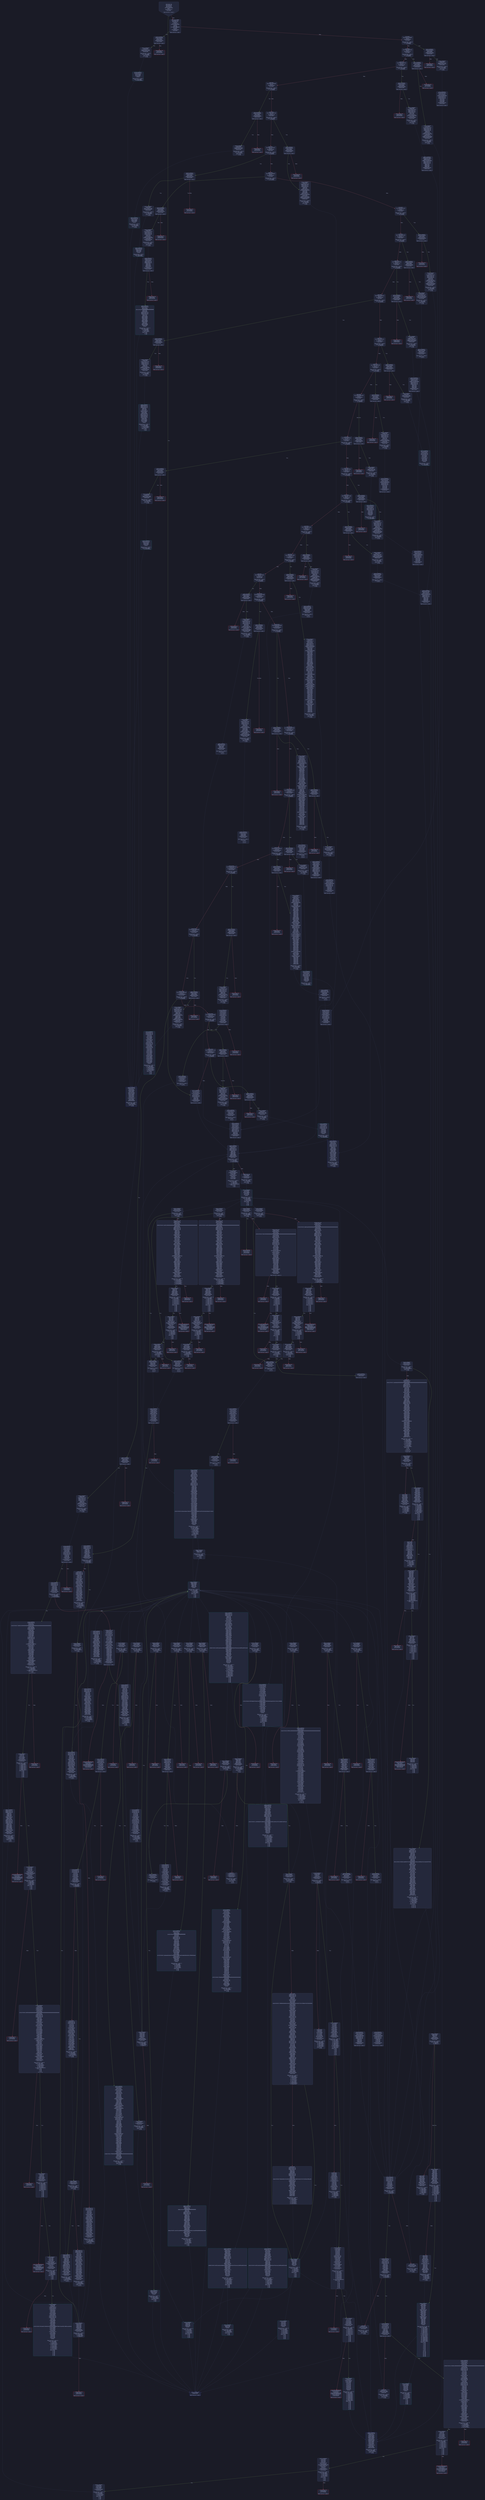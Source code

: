 digraph G {
    node [shape=box, style="filled, rounded", color="#565f89", fontcolor="#c0caf5", fontname="Helvetica", fillcolor="#24283b"];
    edge [color="#414868", fontcolor="#c0caf5", fontname="Helvetica"];
    bgcolor="#1a1b26";
    0 [ label = "[00] PUSH1 80
[02] PUSH1 40
[04] MSTORE
[05] PUSH1 04
[07] CALLDATASIZE
[08] LT
[09] PUSH2 0171
[0c] JUMPI

Stack size req: 0, sizeΔ: 0
" shape = invhouse]
    1 [ label = "[0d] PUSH4 ffffffff
[12] PUSH1 e0
[14] PUSH1 02
[16] EXP
[17] PUSH1 00
[19] CALLDATALOAD
[1a] DIV
[1b] AND
[1c] PUSH4 06fdde03
[21] DUP2
[22] EQ
[23] PUSH2 0235
[26] JUMPI

Stack size req: 0, sizeΔ: 1
"]
    2 [ label = "[27] DUP1
[28] PUSH4 07da68f5
[2d] EQ
[2e] PUSH2 025c
[31] JUMPI

Stack size req: 1, sizeΔ: 0
Entry->Op usage:
	0->45:EQ:1
"]
    3 [ label = "[32] DUP1
[33] PUSH4 095ea7b3
[38] EQ
[39] PUSH2 0271
[3c] JUMPI

Stack size req: 1, sizeΔ: 0
Entry->Op usage:
	0->56:EQ:1
"]
    4 [ label = "[3d] DUP1
[3e] PUSH4 13af4035
[43] EQ
[44] PUSH2 02a9
[47] JUMPI

Stack size req: 1, sizeΔ: 0
Entry->Op usage:
	0->67:EQ:1
"]
    5 [ label = "[48] DUP1
[49] PUSH4 18160ddd
[4e] EQ
[4f] PUSH2 02ca
[52] JUMPI

Stack size req: 1, sizeΔ: 0
Entry->Op usage:
	0->78:EQ:1
"]
    6 [ label = "[53] DUP1
[54] PUSH4 23b872dd
[59] EQ
[5a] PUSH2 02df
[5d] JUMPI

Stack size req: 1, sizeΔ: 0
Entry->Op usage:
	0->89:EQ:1
"]
    7 [ label = "[5e] DUP1
[5f] PUSH4 313ce567
[64] EQ
[65] PUSH2 0309
[68] JUMPI

Stack size req: 1, sizeΔ: 0
Entry->Op usage:
	0->100:EQ:1
"]
    8 [ label = "[69] DUP1
[6a] PUSH4 3cebb823
[6f] EQ
[70] PUSH2 031e
[73] JUMPI

Stack size req: 1, sizeΔ: 0
Entry->Op usage:
	0->111:EQ:1
"]
    9 [ label = "[74] DUP1
[75] PUSH4 40c10f19
[7a] EQ
[7b] PUSH2 033f
[7e] JUMPI

Stack size req: 1, sizeΔ: 0
Entry->Op usage:
	0->122:EQ:1
"]
    10 [ label = "[7f] DUP1
[80] PUSH4 42966c68
[85] EQ
[86] PUSH2 0363
[89] JUMPI

Stack size req: 1, sizeΔ: 0
Entry->Op usage:
	0->133:EQ:1
"]
    11 [ label = "[8a] DUP1
[8b] PUSH4 5ac801fe
[90] EQ
[91] PUSH2 037b
[94] JUMPI

Stack size req: 1, sizeΔ: 0
Entry->Op usage:
	0->144:EQ:1
"]
    12 [ label = "[95] DUP1
[96] PUSH4 70a08231
[9b] EQ
[9c] PUSH2 0393
[9f] JUMPI

Stack size req: 1, sizeΔ: 0
Entry->Op usage:
	0->155:EQ:1
"]
    13 [ label = "[a0] DUP1
[a1] PUSH4 75f12b21
[a6] EQ
[a7] PUSH2 03b4
[aa] JUMPI

Stack size req: 1, sizeΔ: 0
Entry->Op usage:
	0->166:EQ:1
"]
    14 [ label = "[ab] DUP1
[ac] PUSH4 7a9e5e4b
[b1] EQ
[b2] PUSH2 03c9
[b5] JUMPI

Stack size req: 1, sizeΔ: 0
Entry->Op usage:
	0->177:EQ:1
"]
    15 [ label = "[b6] DUP1
[b7] PUSH4 8da5cb5b
[bc] EQ
[bd] PUSH2 03ea
[c0] JUMPI

Stack size req: 1, sizeΔ: 0
Entry->Op usage:
	0->188:EQ:1
"]
    16 [ label = "[c1] DUP1
[c2] PUSH4 95d89b41
[c7] EQ
[c8] PUSH2 041b
[cb] JUMPI

Stack size req: 1, sizeΔ: 0
Entry->Op usage:
	0->199:EQ:1
"]
    17 [ label = "[cc] DUP1
[cd] PUSH4 9dc29fac
[d2] EQ
[d3] PUSH2 0430
[d6] JUMPI

Stack size req: 1, sizeΔ: 0
Entry->Op usage:
	0->210:EQ:1
"]
    18 [ label = "[d7] DUP1
[d8] PUSH4 a0712d68
[dd] EQ
[de] PUSH2 0454
[e1] JUMPI

Stack size req: 1, sizeΔ: 0
Entry->Op usage:
	0->221:EQ:1
"]
    19 [ label = "[e2] DUP1
[e3] PUSH4 a9059cbb
[e8] EQ
[e9] PUSH2 046c
[ec] JUMPI

Stack size req: 1, sizeΔ: 0
Entry->Op usage:
	0->232:EQ:1
"]
    20 [ label = "[ed] DUP1
[ee] PUSH4 ab67aa58
[f3] EQ
[f4] PUSH2 0490
[f7] JUMPI

Stack size req: 1, sizeΔ: 0
Entry->Op usage:
	0->243:EQ:1
"]
    21 [ label = "[f8] DUP1
[f9] PUSH4 b753a98c
[fe] EQ
[ff] PUSH2 04ff
[0102] JUMPI

Stack size req: 1, sizeΔ: 0
Entry->Op usage:
	0->254:EQ:1
"]
    22 [ label = "[0103] DUP1
[0104] PUSH4 bb35783b
[0109] EQ
[010a] PUSH2 0523
[010d] JUMPI

Stack size req: 1, sizeΔ: 0
Entry->Op usage:
	0->265:EQ:1
"]
    23 [ label = "[010e] DUP1
[010f] PUSH4 be45fd62
[0114] EQ
[0115] PUSH2 054d
[0118] JUMPI

Stack size req: 1, sizeΔ: 0
Entry->Op usage:
	0->276:EQ:1
"]
    24 [ label = "[0119] DUP1
[011a] PUSH4 be9a6555
[011f] EQ
[0120] PUSH2 05b6
[0123] JUMPI

Stack size req: 1, sizeΔ: 0
Entry->Op usage:
	0->287:EQ:1
"]
    25 [ label = "[0124] DUP1
[0125] PUSH4 bf7e214f
[012a] EQ
[012b] PUSH2 05cb
[012e] JUMPI

Stack size req: 1, sizeΔ: 0
Entry->Op usage:
	0->298:EQ:1
"]
    26 [ label = "[012f] DUP1
[0130] PUSH4 cae9ca51
[0135] EQ
[0136] PUSH2 05e0
[0139] JUMPI

Stack size req: 1, sizeΔ: 0
Entry->Op usage:
	0->309:EQ:1
"]
    27 [ label = "[013a] DUP1
[013b] PUSH4 daea85c5
[0140] EQ
[0141] PUSH2 0649
[0144] JUMPI

Stack size req: 1, sizeΔ: 0
Entry->Op usage:
	0->320:EQ:1
"]
    28 [ label = "[0145] DUP1
[0146] PUSH4 dd62ed3e
[014b] EQ
[014c] PUSH2 066a
[014f] JUMPI

Stack size req: 1, sizeΔ: 0
Entry->Op usage:
	0->331:EQ:1
"]
    29 [ label = "[0150] DUP1
[0151] PUSH4 df8de3e7
[0156] EQ
[0157] PUSH2 0691
[015a] JUMPI

Stack size req: 1, sizeΔ: 0
Entry->Op usage:
	0->342:EQ:1
"]
    30 [ label = "[015b] DUP1
[015c] PUSH4 f2d5d56b
[0161] EQ
[0162] PUSH2 06b2
[0165] JUMPI

Stack size req: 1, sizeΔ: 0
Entry->Op usage:
	0->353:EQ:1
"]
    31 [ label = "[0166] DUP1
[0167] PUSH4 f77c4791
[016c] EQ
[016d] PUSH2 06d6
[0170] JUMPI

Stack size req: 1, sizeΔ: 0
Entry->Op usage:
	0->364:EQ:1
"]
    32 [ label = "[0171] JUMPDEST
[0172] PUSH1 08
[0174] SLOAD
[0175] PUSH2 0186
[0178] SWAP1
[0179] PUSH1 01
[017b] PUSH1 a0
[017d] PUSH1 02
[017f] EXP
[0180] SUB
[0181] AND
[0182] PUSH2 06eb
[0185] JUMP

Stack size req: 0, sizeΔ: 2
"]
    33 [ label = "[0186] JUMPDEST
[0187] ISZERO
[0188] PUSH2 022e
[018b] JUMPI

Stack size req: 1, sizeΔ: -1
Entry->Op usage:
	0->391:ISZERO:0
Entry->Exit:
	0->😵
"]
    34 [ label = "[018c] PUSH1 08
[018e] SLOAD
[018f] PUSH1 40
[0191] DUP1
[0192] MLOAD
[0193] PUSH32 f48c305400000000000000000000000000000000000000000000000000000000
[01b4] DUP2
[01b5] MSTORE
[01b6] CALLER
[01b7] PUSH1 04
[01b9] DUP3
[01ba] ADD
[01bb] MSTORE
[01bc] SWAP1
[01bd] MLOAD
[01be] PUSH1 01
[01c0] PUSH1 a0
[01c2] PUSH1 02
[01c4] EXP
[01c5] SUB
[01c6] SWAP1
[01c7] SWAP3
[01c8] AND
[01c9] SWAP2
[01ca] PUSH4 f48c3054
[01cf] SWAP2
[01d0] CALLVALUE
[01d1] SWAP2
[01d2] PUSH1 24
[01d4] DUP1
[01d5] DUP4
[01d6] ADD
[01d7] SWAP3
[01d8] PUSH1 20
[01da] SWAP3
[01db] SWAP2
[01dc] SWAP1
[01dd] DUP3
[01de] SWAP1
[01df] SUB
[01e0] ADD
[01e1] DUP2
[01e2] DUP6
[01e3] DUP9
[01e4] DUP1
[01e5] EXTCODESIZE
[01e6] ISZERO
[01e7] DUP1
[01e8] ISZERO
[01e9] PUSH2 01f1
[01ec] JUMPI

Stack size req: 0, sizeΔ: 11
"]
    35 [ label = "[01ed] PUSH1 00
[01ef] DUP1
[01f0] REVERT

Stack size req: 0, sizeΔ: 0
" color = "red"]
    36 [ label = "[01f1] JUMPDEST
[01f2] POP
[01f3] GAS
[01f4] CALL
[01f5] ISZERO
[01f6] DUP1
[01f7] ISZERO
[01f8] PUSH2 0205
[01fb] JUMPI

Stack size req: 7, sizeΔ: -6
Entry->Op usage:
	0->498:POP:0
	1->500:CALL:1
	2->500:CALL:2
	3->500:CALL:3
	4->500:CALL:4
	5->500:CALL:5
	6->500:CALL:6
Entry->Exit:
	0->😵
	1->😵
	2->😵
	3->😵
	4->😵
	5->😵
	6->😵
"]
    37 [ label = "[01fc] RETURNDATASIZE
[01fd] PUSH1 00
[01ff] DUP1
[0200] RETURNDATACOPY
[0201] RETURNDATASIZE
[0202] PUSH1 00
[0204] REVERT

Stack size req: 0, sizeΔ: 0
" color = "red"]
    38 [ label = "[0205] JUMPDEST
[0206] POP
[0207] POP
[0208] POP
[0209] POP
[020a] POP
[020b] PUSH1 40
[020d] MLOAD
[020e] RETURNDATASIZE
[020f] PUSH1 20
[0211] DUP2
[0212] LT
[0213] ISZERO
[0214] PUSH2 021c
[0217] JUMPI

Stack size req: 5, sizeΔ: -3
Entry->Op usage:
	0->518:POP:0
	1->519:POP:0
	2->520:POP:0
	3->521:POP:0
	4->522:POP:0
Entry->Exit:
	0->😵
	1->😵
	2->😵
	3->😵
	4->😵
"]
    39 [ label = "[0218] PUSH1 00
[021a] DUP1
[021b] REVERT

Stack size req: 0, sizeΔ: 0
" color = "red"]
    40 [ label = "[021c] JUMPDEST
[021d] POP
[021e] MLOAD
[021f] ISZERO
[0220] ISZERO
[0221] PUSH2 0229
[0224] JUMPI

Stack size req: 2, sizeΔ: -2
Entry->Op usage:
	0->541:POP:0
	1->542:MLOAD:0
Entry->Exit:
	0->😵
	1->😵
"]
    41 [ label = "[0225] PUSH1 00
[0227] DUP1
[0228] REVERT

Stack size req: 0, sizeΔ: 0
" color = "red"]
    42 [ label = "[0229] JUMPDEST
[022a] PUSH2 0233
[022d] JUMP

Stack size req: 0, sizeΔ: 0
"]
    43 [ label = "[022e] JUMPDEST
[022f] PUSH1 00
[0231] DUP1
[0232] REVERT

Stack size req: 0, sizeΔ: 0
" color = "red"]
    44 [ label = "[0233] JUMPDEST
[0234] STOP

Stack size req: 0, sizeΔ: 0
" color = "darkblue"]
    45 [ label = "[0235] JUMPDEST
[0236] CALLVALUE
[0237] DUP1
[0238] ISZERO
[0239] PUSH2 0241
[023c] JUMPI

Stack size req: 0, sizeΔ: 1
"]
    46 [ label = "[023d] PUSH1 00
[023f] DUP1
[0240] REVERT

Stack size req: 0, sizeΔ: 0
" color = "red"]
    47 [ label = "[0241] JUMPDEST
[0242] POP
[0243] PUSH2 024a
[0246] PUSH2 0718
[0249] JUMP

Stack size req: 1, sizeΔ: 0
Entry->Op usage:
	0->578:POP:0
Entry->Exit:
	0->😵
"]
    48 [ label = "[024a] JUMPDEST
[024b] PUSH1 40
[024d] DUP1
[024e] MLOAD
[024f] SWAP2
[0250] DUP3
[0251] MSTORE
[0252] MLOAD
[0253] SWAP1
[0254] DUP2
[0255] SWAP1
[0256] SUB
[0257] PUSH1 20
[0259] ADD
[025a] SWAP1
[025b] RETURN

Stack size req: 1, sizeΔ: -1
Entry->Op usage:
	0->593:MSTORE:1
Entry->Exit:
	0->😵
" color = "darkblue"]
    49 [ label = "[025c] JUMPDEST
[025d] CALLVALUE
[025e] DUP1
[025f] ISZERO
[0260] PUSH2 0268
[0263] JUMPI

Stack size req: 0, sizeΔ: 1
"]
    50 [ label = "[0264] PUSH1 00
[0266] DUP1
[0267] REVERT

Stack size req: 0, sizeΔ: 0
" color = "red"]
    51 [ label = "[0268] JUMPDEST
[0269] POP
[026a] PUSH2 0233
[026d] PUSH2 071e
[0270] JUMP

Stack size req: 1, sizeΔ: 0
Entry->Op usage:
	0->617:POP:0
Entry->Exit:
	0->😵
"]
    52 [ label = "[0271] JUMPDEST
[0272] CALLVALUE
[0273] DUP1
[0274] ISZERO
[0275] PUSH2 027d
[0278] JUMPI

Stack size req: 0, sizeΔ: 1
"]
    53 [ label = "[0279] PUSH1 00
[027b] DUP1
[027c] REVERT

Stack size req: 0, sizeΔ: 0
" color = "red"]
    54 [ label = "[027d] JUMPDEST
[027e] POP
[027f] PUSH2 0295
[0282] PUSH1 01
[0284] PUSH1 a0
[0286] PUSH1 02
[0288] EXP
[0289] SUB
[028a] PUSH1 04
[028c] CALLDATALOAD
[028d] AND
[028e] PUSH1 24
[0290] CALLDATALOAD
[0291] PUSH2 07b8
[0294] JUMP

Stack size req: 1, sizeΔ: 2
Entry->Op usage:
	0->638:POP:0
Entry->Exit:
	0->😵
"]
    55 [ label = "[0295] JUMPDEST
[0296] PUSH1 40
[0298] DUP1
[0299] MLOAD
[029a] SWAP2
[029b] ISZERO
[029c] ISZERO
[029d] DUP3
[029e] MSTORE
[029f] MLOAD
[02a0] SWAP1
[02a1] DUP2
[02a2] SWAP1
[02a3] SUB
[02a4] PUSH1 20
[02a6] ADD
[02a7] SWAP1
[02a8] RETURN

Stack size req: 1, sizeΔ: -1
Entry->Op usage:
	0->667:ISZERO:0
Entry->Exit:
	0->😵
" color = "darkblue"]
    56 [ label = "[02a9] JUMPDEST
[02aa] CALLVALUE
[02ab] DUP1
[02ac] ISZERO
[02ad] PUSH2 02b5
[02b0] JUMPI

Stack size req: 0, sizeΔ: 1
"]
    57 [ label = "[02b1] PUSH1 00
[02b3] DUP1
[02b4] REVERT

Stack size req: 0, sizeΔ: 0
" color = "red"]
    58 [ label = "[02b5] JUMPDEST
[02b6] POP
[02b7] PUSH2 0233
[02ba] PUSH1 01
[02bc] PUSH1 a0
[02be] PUSH1 02
[02c0] EXP
[02c1] SUB
[02c2] PUSH1 04
[02c4] CALLDATALOAD
[02c5] AND
[02c6] PUSH2 0894
[02c9] JUMP

Stack size req: 1, sizeΔ: 1
Entry->Op usage:
	0->694:POP:0
Entry->Exit:
	0->😵
"]
    59 [ label = "[02ca] JUMPDEST
[02cb] CALLVALUE
[02cc] DUP1
[02cd] ISZERO
[02ce] PUSH2 02d6
[02d1] JUMPI

Stack size req: 0, sizeΔ: 1
"]
    60 [ label = "[02d2] PUSH1 00
[02d4] DUP1
[02d5] REVERT

Stack size req: 0, sizeΔ: 0
" color = "red"]
    61 [ label = "[02d6] JUMPDEST
[02d7] POP
[02d8] PUSH2 024a
[02db] PUSH2 0912
[02de] JUMP

Stack size req: 1, sizeΔ: 0
Entry->Op usage:
	0->727:POP:0
Entry->Exit:
	0->😵
"]
    62 [ label = "[02df] JUMPDEST
[02e0] CALLVALUE
[02e1] DUP1
[02e2] ISZERO
[02e3] PUSH2 02eb
[02e6] JUMPI

Stack size req: 0, sizeΔ: 1
"]
    63 [ label = "[02e7] PUSH1 00
[02e9] DUP1
[02ea] REVERT

Stack size req: 0, sizeΔ: 0
" color = "red"]
    64 [ label = "[02eb] JUMPDEST
[02ec] POP
[02ed] PUSH2 0295
[02f0] PUSH1 01
[02f2] PUSH1 a0
[02f4] PUSH1 02
[02f6] EXP
[02f7] SUB
[02f8] PUSH1 04
[02fa] CALLDATALOAD
[02fb] DUP2
[02fc] AND
[02fd] SWAP1
[02fe] PUSH1 24
[0300] CALLDATALOAD
[0301] AND
[0302] PUSH1 44
[0304] CALLDATALOAD
[0305] PUSH2 0918
[0308] JUMP

Stack size req: 1, sizeΔ: 3
Entry->Op usage:
	0->748:POP:0
Entry->Exit:
	0->😵
"]
    65 [ label = "[0309] JUMPDEST
[030a] CALLVALUE
[030b] DUP1
[030c] ISZERO
[030d] PUSH2 0315
[0310] JUMPI

Stack size req: 0, sizeΔ: 1
"]
    66 [ label = "[0311] PUSH1 00
[0313] DUP1
[0314] REVERT

Stack size req: 0, sizeΔ: 0
" color = "red"]
    67 [ label = "[0315] JUMPDEST
[0316] POP
[0317] PUSH2 024a
[031a] PUSH2 0af2
[031d] JUMP

Stack size req: 1, sizeΔ: 0
Entry->Op usage:
	0->790:POP:0
Entry->Exit:
	0->😵
"]
    68 [ label = "[031e] JUMPDEST
[031f] CALLVALUE
[0320] DUP1
[0321] ISZERO
[0322] PUSH2 032a
[0325] JUMPI

Stack size req: 0, sizeΔ: 1
"]
    69 [ label = "[0326] PUSH1 00
[0328] DUP1
[0329] REVERT

Stack size req: 0, sizeΔ: 0
" color = "red"]
    70 [ label = "[032a] JUMPDEST
[032b] POP
[032c] PUSH2 0233
[032f] PUSH1 01
[0331] PUSH1 a0
[0333] PUSH1 02
[0335] EXP
[0336] SUB
[0337] PUSH1 04
[0339] CALLDATALOAD
[033a] AND
[033b] PUSH2 0af8
[033e] JUMP

Stack size req: 1, sizeΔ: 1
Entry->Op usage:
	0->811:POP:0
Entry->Exit:
	0->😵
"]
    71 [ label = "[033f] JUMPDEST
[0340] CALLVALUE
[0341] DUP1
[0342] ISZERO
[0343] PUSH2 034b
[0346] JUMPI

Stack size req: 0, sizeΔ: 1
"]
    72 [ label = "[0347] PUSH1 00
[0349] DUP1
[034a] REVERT

Stack size req: 0, sizeΔ: 0
" color = "red"]
    73 [ label = "[034b] JUMPDEST
[034c] POP
[034d] PUSH2 0233
[0350] PUSH1 01
[0352] PUSH1 a0
[0354] PUSH1 02
[0356] EXP
[0357] SUB
[0358] PUSH1 04
[035a] CALLDATALOAD
[035b] AND
[035c] PUSH1 24
[035e] CALLDATALOAD
[035f] PUSH2 0b3e
[0362] JUMP

Stack size req: 1, sizeΔ: 2
Entry->Op usage:
	0->844:POP:0
Entry->Exit:
	0->😵
"]
    74 [ label = "[0363] JUMPDEST
[0364] CALLVALUE
[0365] DUP1
[0366] ISZERO
[0367] PUSH2 036f
[036a] JUMPI

Stack size req: 0, sizeΔ: 1
"]
    75 [ label = "[036b] PUSH1 00
[036d] DUP1
[036e] REVERT

Stack size req: 0, sizeΔ: 0
" color = "red"]
    76 [ label = "[036f] JUMPDEST
[0370] POP
[0371] PUSH2 0233
[0374] PUSH1 04
[0376] CALLDATALOAD
[0377] PUSH2 0bc5
[037a] JUMP

Stack size req: 1, sizeΔ: 1
Entry->Op usage:
	0->880:POP:0
Entry->Exit:
	0->😵
"]
    77 [ label = "[037b] JUMPDEST
[037c] CALLVALUE
[037d] DUP1
[037e] ISZERO
[037f] PUSH2 0387
[0382] JUMPI

Stack size req: 0, sizeΔ: 1
"]
    78 [ label = "[0383] PUSH1 00
[0385] DUP1
[0386] REVERT

Stack size req: 0, sizeΔ: 0
" color = "red"]
    79 [ label = "[0387] JUMPDEST
[0388] POP
[0389] PUSH2 0233
[038c] PUSH1 04
[038e] CALLDATALOAD
[038f] PUSH2 0bd2
[0392] JUMP

Stack size req: 1, sizeΔ: 1
Entry->Op usage:
	0->904:POP:0
Entry->Exit:
	0->😵
"]
    80 [ label = "[0393] JUMPDEST
[0394] CALLVALUE
[0395] DUP1
[0396] ISZERO
[0397] PUSH2 039f
[039a] JUMPI

Stack size req: 0, sizeΔ: 1
"]
    81 [ label = "[039b] PUSH1 00
[039d] DUP1
[039e] REVERT

Stack size req: 0, sizeΔ: 0
" color = "red"]
    82 [ label = "[039f] JUMPDEST
[03a0] POP
[03a1] PUSH2 024a
[03a4] PUSH1 01
[03a6] PUSH1 a0
[03a8] PUSH1 02
[03aa] EXP
[03ab] SUB
[03ac] PUSH1 04
[03ae] CALLDATALOAD
[03af] AND
[03b0] PUSH2 0bf8
[03b3] JUMP

Stack size req: 1, sizeΔ: 1
Entry->Op usage:
	0->928:POP:0
Entry->Exit:
	0->😵
"]
    83 [ label = "[03b4] JUMPDEST
[03b5] CALLVALUE
[03b6] DUP1
[03b7] ISZERO
[03b8] PUSH2 03c0
[03bb] JUMPI

Stack size req: 0, sizeΔ: 1
"]
    84 [ label = "[03bc] PUSH1 00
[03be] DUP1
[03bf] REVERT

Stack size req: 0, sizeΔ: 0
" color = "red"]
    85 [ label = "[03c0] JUMPDEST
[03c1] POP
[03c2] PUSH2 0295
[03c5] PUSH2 0c13
[03c8] JUMP

Stack size req: 1, sizeΔ: 0
Entry->Op usage:
	0->961:POP:0
Entry->Exit:
	0->😵
"]
    86 [ label = "[03c9] JUMPDEST
[03ca] CALLVALUE
[03cb] DUP1
[03cc] ISZERO
[03cd] PUSH2 03d5
[03d0] JUMPI

Stack size req: 0, sizeΔ: 1
"]
    87 [ label = "[03d1] PUSH1 00
[03d3] DUP1
[03d4] REVERT

Stack size req: 0, sizeΔ: 0
" color = "red"]
    88 [ label = "[03d5] JUMPDEST
[03d6] POP
[03d7] PUSH2 0233
[03da] PUSH1 01
[03dc] PUSH1 a0
[03de] PUSH1 02
[03e0] EXP
[03e1] SUB
[03e2] PUSH1 04
[03e4] CALLDATALOAD
[03e5] AND
[03e6] PUSH2 0c23
[03e9] JUMP

Stack size req: 1, sizeΔ: 1
Entry->Op usage:
	0->982:POP:0
Entry->Exit:
	0->😵
"]
    89 [ label = "[03ea] JUMPDEST
[03eb] CALLVALUE
[03ec] DUP1
[03ed] ISZERO
[03ee] PUSH2 03f6
[03f1] JUMPI

Stack size req: 0, sizeΔ: 1
"]
    90 [ label = "[03f2] PUSH1 00
[03f4] DUP1
[03f5] REVERT

Stack size req: 0, sizeΔ: 0
" color = "red"]
    91 [ label = "[03f6] JUMPDEST
[03f7] POP
[03f8] PUSH2 03ff
[03fb] PUSH2 0ca1
[03fe] JUMP

Stack size req: 1, sizeΔ: 0
Entry->Op usage:
	0->1015:POP:0
Entry->Exit:
	0->😵
"]
    92 [ label = "[03ff] JUMPDEST
[0400] PUSH1 40
[0402] DUP1
[0403] MLOAD
[0404] PUSH1 01
[0406] PUSH1 a0
[0408] PUSH1 02
[040a] EXP
[040b] SUB
[040c] SWAP1
[040d] SWAP3
[040e] AND
[040f] DUP3
[0410] MSTORE
[0411] MLOAD
[0412] SWAP1
[0413] DUP2
[0414] SWAP1
[0415] SUB
[0416] PUSH1 20
[0418] ADD
[0419] SWAP1
[041a] RETURN

Stack size req: 1, sizeΔ: -1
Entry->Op usage:
	0->1038:AND:0
	0->1040:MSTORE:1
Entry->Exit:
	0->😵
" color = "darkblue"]
    93 [ label = "[041b] JUMPDEST
[041c] CALLVALUE
[041d] DUP1
[041e] ISZERO
[041f] PUSH2 0427
[0422] JUMPI

Stack size req: 0, sizeΔ: 1
"]
    94 [ label = "[0423] PUSH1 00
[0425] DUP1
[0426] REVERT

Stack size req: 0, sizeΔ: 0
" color = "red"]
    95 [ label = "[0427] JUMPDEST
[0428] POP
[0429] PUSH2 024a
[042c] PUSH2 0cb0
[042f] JUMP

Stack size req: 1, sizeΔ: 0
Entry->Op usage:
	0->1064:POP:0
Entry->Exit:
	0->😵
"]
    96 [ label = "[0430] JUMPDEST
[0431] CALLVALUE
[0432] DUP1
[0433] ISZERO
[0434] PUSH2 043c
[0437] JUMPI

Stack size req: 0, sizeΔ: 1
"]
    97 [ label = "[0438] PUSH1 00
[043a] DUP1
[043b] REVERT

Stack size req: 0, sizeΔ: 0
" color = "red"]
    98 [ label = "[043c] JUMPDEST
[043d] POP
[043e] PUSH2 0233
[0441] PUSH1 01
[0443] PUSH1 a0
[0445] PUSH1 02
[0447] EXP
[0448] SUB
[0449] PUSH1 04
[044b] CALLDATALOAD
[044c] AND
[044d] PUSH1 24
[044f] CALLDATALOAD
[0450] PUSH2 0cb6
[0453] JUMP

Stack size req: 1, sizeΔ: 2
Entry->Op usage:
	0->1085:POP:0
Entry->Exit:
	0->😵
"]
    99 [ label = "[0454] JUMPDEST
[0455] CALLVALUE
[0456] DUP1
[0457] ISZERO
[0458] PUSH2 0460
[045b] JUMPI

Stack size req: 0, sizeΔ: 1
"]
    100 [ label = "[045c] PUSH1 00
[045e] DUP1
[045f] REVERT

Stack size req: 0, sizeΔ: 0
" color = "red"]
    101 [ label = "[0460] JUMPDEST
[0461] POP
[0462] PUSH2 0233
[0465] PUSH1 04
[0467] CALLDATALOAD
[0468] PUSH2 0d3d
[046b] JUMP

Stack size req: 1, sizeΔ: 1
Entry->Op usage:
	0->1121:POP:0
Entry->Exit:
	0->😵
"]
    102 [ label = "[046c] JUMPDEST
[046d] CALLVALUE
[046e] DUP1
[046f] ISZERO
[0470] PUSH2 0478
[0473] JUMPI

Stack size req: 0, sizeΔ: 1
"]
    103 [ label = "[0474] PUSH1 00
[0476] DUP1
[0477] REVERT

Stack size req: 0, sizeΔ: 0
" color = "red"]
    104 [ label = "[0478] JUMPDEST
[0479] POP
[047a] PUSH2 0295
[047d] PUSH1 01
[047f] PUSH1 a0
[0481] PUSH1 02
[0483] EXP
[0484] SUB
[0485] PUSH1 04
[0487] CALLDATALOAD
[0488] AND
[0489] PUSH1 24
[048b] CALLDATALOAD
[048c] PUSH2 0d47
[048f] JUMP

Stack size req: 1, sizeΔ: 2
Entry->Op usage:
	0->1145:POP:0
Entry->Exit:
	0->😵
"]
    105 [ label = "[0490] JUMPDEST
[0491] CALLVALUE
[0492] DUP1
[0493] ISZERO
[0494] PUSH2 049c
[0497] JUMPI

Stack size req: 0, sizeΔ: 1
"]
    106 [ label = "[0498] PUSH1 00
[049a] DUP1
[049b] REVERT

Stack size req: 0, sizeΔ: 0
" color = "red"]
    107 [ label = "[049c] JUMPDEST
[049d] POP
[049e] PUSH1 40
[04a0] DUP1
[04a1] MLOAD
[04a2] PUSH1 20
[04a4] PUSH1 1f
[04a6] PUSH1 64
[04a8] CALLDATALOAD
[04a9] PUSH1 04
[04ab] DUP2
[04ac] DUP2
[04ad] ADD
[04ae] CALLDATALOAD
[04af] SWAP3
[04b0] DUP4
[04b1] ADD
[04b2] DUP5
[04b3] SWAP1
[04b4] DIV
[04b5] DUP5
[04b6] MUL
[04b7] DUP6
[04b8] ADD
[04b9] DUP5
[04ba] ADD
[04bb] SWAP1
[04bc] SWAP6
[04bd] MSTORE
[04be] DUP2
[04bf] DUP5
[04c0] MSTORE
[04c1] PUSH2 0295
[04c4] SWAP5
[04c5] PUSH1 01
[04c7] PUSH1 a0
[04c9] PUSH1 02
[04cb] EXP
[04cc] SUB
[04cd] DUP2
[04ce] CALLDATALOAD
[04cf] DUP2
[04d0] AND
[04d1] SWAP6
[04d2] PUSH1 24
[04d4] DUP1
[04d5] CALLDATALOAD
[04d6] SWAP1
[04d7] SWAP3
[04d8] AND
[04d9] SWAP6
[04da] PUSH1 44
[04dc] CALLDATALOAD
[04dd] SWAP6
[04de] CALLDATASIZE
[04df] SWAP6
[04e0] PUSH1 84
[04e2] SWAP5
[04e3] ADD
[04e4] SWAP2
[04e5] DUP2
[04e6] SWAP1
[04e7] DUP5
[04e8] ADD
[04e9] DUP4
[04ea] DUP3
[04eb] DUP1
[04ec] DUP3
[04ed] DUP5
[04ee] CALLDATACOPY
[04ef] POP
[04f0] SWAP5
[04f1] SWAP8
[04f2] POP
[04f3] PUSH2 0d54
[04f6] SWAP7
[04f7] POP
[04f8] POP
[04f9] POP
[04fa] POP
[04fb] POP
[04fc] POP
[04fd] POP
[04fe] JUMP

Stack size req: 1, sizeΔ: 4
Entry->Op usage:
	0->1181:POP:0
Entry->Exit:
	0->😵
"]
    108 [ label = "[04ff] JUMPDEST
[0500] CALLVALUE
[0501] DUP1
[0502] ISZERO
[0503] PUSH2 050b
[0506] JUMPI

Stack size req: 0, sizeΔ: 1
"]
    109 [ label = "[0507] PUSH1 00
[0509] DUP1
[050a] REVERT

Stack size req: 0, sizeΔ: 0
" color = "red"]
    110 [ label = "[050b] JUMPDEST
[050c] POP
[050d] PUSH2 0233
[0510] PUSH1 01
[0512] PUSH1 a0
[0514] PUSH1 02
[0516] EXP
[0517] SUB
[0518] PUSH1 04
[051a] CALLDATALOAD
[051b] AND
[051c] PUSH1 24
[051e] CALLDATALOAD
[051f] PUSH2 0ff8
[0522] JUMP

Stack size req: 1, sizeΔ: 2
Entry->Op usage:
	0->1292:POP:0
Entry->Exit:
	0->😵
"]
    111 [ label = "[0523] JUMPDEST
[0524] CALLVALUE
[0525] DUP1
[0526] ISZERO
[0527] PUSH2 052f
[052a] JUMPI

Stack size req: 0, sizeΔ: 1
"]
    112 [ label = "[052b] PUSH1 00
[052d] DUP1
[052e] REVERT

Stack size req: 0, sizeΔ: 0
" color = "red"]
    113 [ label = "[052f] JUMPDEST
[0530] POP
[0531] PUSH2 0233
[0534] PUSH1 01
[0536] PUSH1 a0
[0538] PUSH1 02
[053a] EXP
[053b] SUB
[053c] PUSH1 04
[053e] CALLDATALOAD
[053f] DUP2
[0540] AND
[0541] SWAP1
[0542] PUSH1 24
[0544] CALLDATALOAD
[0545] AND
[0546] PUSH1 44
[0548] CALLDATALOAD
[0549] PUSH2 1008
[054c] JUMP

Stack size req: 1, sizeΔ: 3
Entry->Op usage:
	0->1328:POP:0
Entry->Exit:
	0->😵
"]
    114 [ label = "[054d] JUMPDEST
[054e] CALLVALUE
[054f] DUP1
[0550] ISZERO
[0551] PUSH2 0559
[0554] JUMPI

Stack size req: 0, sizeΔ: 1
"]
    115 [ label = "[0555] PUSH1 00
[0557] DUP1
[0558] REVERT

Stack size req: 0, sizeΔ: 0
" color = "red"]
    116 [ label = "[0559] JUMPDEST
[055a] POP
[055b] PUSH1 40
[055d] DUP1
[055e] MLOAD
[055f] PUSH1 20
[0561] PUSH1 04
[0563] PUSH1 44
[0565] CALLDATALOAD
[0566] DUP2
[0567] DUP2
[0568] ADD
[0569] CALLDATALOAD
[056a] PUSH1 1f
[056c] DUP2
[056d] ADD
[056e] DUP5
[056f] SWAP1
[0570] DIV
[0571] DUP5
[0572] MUL
[0573] DUP6
[0574] ADD
[0575] DUP5
[0576] ADD
[0577] SWAP1
[0578] SWAP6
[0579] MSTORE
[057a] DUP5
[057b] DUP5
[057c] MSTORE
[057d] PUSH2 0295
[0580] SWAP5
[0581] DUP3
[0582] CALLDATALOAD
[0583] PUSH1 01
[0585] PUSH1 a0
[0587] PUSH1 02
[0589] EXP
[058a] SUB
[058b] AND
[058c] SWAP5
[058d] PUSH1 24
[058f] DUP1
[0590] CALLDATALOAD
[0591] SWAP6
[0592] CALLDATASIZE
[0593] SWAP6
[0594] SWAP5
[0595] PUSH1 64
[0597] SWAP5
[0598] SWAP3
[0599] ADD
[059a] SWAP2
[059b] SWAP1
[059c] DUP2
[059d] SWAP1
[059e] DUP5
[059f] ADD
[05a0] DUP4
[05a1] DUP3
[05a2] DUP1
[05a3] DUP3
[05a4] DUP5
[05a5] CALLDATACOPY
[05a6] POP
[05a7] SWAP5
[05a8] SWAP8
[05a9] POP
[05aa] PUSH2 1019
[05ad] SWAP7
[05ae] POP
[05af] POP
[05b0] POP
[05b1] POP
[05b2] POP
[05b3] POP
[05b4] POP
[05b5] JUMP

Stack size req: 1, sizeΔ: 3
Entry->Op usage:
	0->1370:POP:0
Entry->Exit:
	0->😵
"]
    117 [ label = "[05b6] JUMPDEST
[05b7] CALLVALUE
[05b8] DUP1
[05b9] ISZERO
[05ba] PUSH2 05c2
[05bd] JUMPI

Stack size req: 0, sizeΔ: 1
"]
    118 [ label = "[05be] PUSH1 00
[05c0] DUP1
[05c1] REVERT

Stack size req: 0, sizeΔ: 0
" color = "red"]
    119 [ label = "[05c2] JUMPDEST
[05c3] POP
[05c4] PUSH2 0233
[05c7] PUSH2 102f
[05ca] JUMP

Stack size req: 1, sizeΔ: 0
Entry->Op usage:
	0->1475:POP:0
Entry->Exit:
	0->😵
"]
    120 [ label = "[05cb] JUMPDEST
[05cc] CALLVALUE
[05cd] DUP1
[05ce] ISZERO
[05cf] PUSH2 05d7
[05d2] JUMPI

Stack size req: 0, sizeΔ: 1
"]
    121 [ label = "[05d3] PUSH1 00
[05d5] DUP1
[05d6] REVERT

Stack size req: 0, sizeΔ: 0
" color = "red"]
    122 [ label = "[05d7] JUMPDEST
[05d8] POP
[05d9] PUSH2 03ff
[05dc] PUSH2 10c3
[05df] JUMP

Stack size req: 1, sizeΔ: 0
Entry->Op usage:
	0->1496:POP:0
Entry->Exit:
	0->😵
"]
    123 [ label = "[05e0] JUMPDEST
[05e1] CALLVALUE
[05e2] DUP1
[05e3] ISZERO
[05e4] PUSH2 05ec
[05e7] JUMPI

Stack size req: 0, sizeΔ: 1
"]
    124 [ label = "[05e8] PUSH1 00
[05ea] DUP1
[05eb] REVERT

Stack size req: 0, sizeΔ: 0
" color = "red"]
    125 [ label = "[05ec] JUMPDEST
[05ed] POP
[05ee] PUSH1 40
[05f0] DUP1
[05f1] MLOAD
[05f2] PUSH1 20
[05f4] PUSH1 04
[05f6] PUSH1 44
[05f8] CALLDATALOAD
[05f9] DUP2
[05fa] DUP2
[05fb] ADD
[05fc] CALLDATALOAD
[05fd] PUSH1 1f
[05ff] DUP2
[0600] ADD
[0601] DUP5
[0602] SWAP1
[0603] DIV
[0604] DUP5
[0605] MUL
[0606] DUP6
[0607] ADD
[0608] DUP5
[0609] ADD
[060a] SWAP1
[060b] SWAP6
[060c] MSTORE
[060d] DUP5
[060e] DUP5
[060f] MSTORE
[0610] PUSH2 0295
[0613] SWAP5
[0614] DUP3
[0615] CALLDATALOAD
[0616] PUSH1 01
[0618] PUSH1 a0
[061a] PUSH1 02
[061c] EXP
[061d] SUB
[061e] AND
[061f] SWAP5
[0620] PUSH1 24
[0622] DUP1
[0623] CALLDATALOAD
[0624] SWAP6
[0625] CALLDATASIZE
[0626] SWAP6
[0627] SWAP5
[0628] PUSH1 64
[062a] SWAP5
[062b] SWAP3
[062c] ADD
[062d] SWAP2
[062e] SWAP1
[062f] DUP2
[0630] SWAP1
[0631] DUP5
[0632] ADD
[0633] DUP4
[0634] DUP3
[0635] DUP1
[0636] DUP3
[0637] DUP5
[0638] CALLDATACOPY
[0639] POP
[063a] SWAP5
[063b] SWAP8
[063c] POP
[063d] PUSH2 10d2
[0640] SWAP7
[0641] POP
[0642] POP
[0643] POP
[0644] POP
[0645] POP
[0646] POP
[0647] POP
[0648] JUMP

Stack size req: 1, sizeΔ: 3
Entry->Op usage:
	0->1517:POP:0
Entry->Exit:
	0->😵
"]
    126 [ label = "[0649] JUMPDEST
[064a] CALLVALUE
[064b] DUP1
[064c] ISZERO
[064d] PUSH2 0655
[0650] JUMPI

Stack size req: 0, sizeΔ: 1
"]
    127 [ label = "[0651] PUSH1 00
[0653] DUP1
[0654] REVERT

Stack size req: 0, sizeΔ: 0
" color = "red"]
    128 [ label = "[0655] JUMPDEST
[0656] POP
[0657] PUSH2 0295
[065a] PUSH1 01
[065c] PUSH1 a0
[065e] PUSH1 02
[0660] EXP
[0661] SUB
[0662] PUSH1 04
[0664] CALLDATALOAD
[0665] AND
[0666] PUSH2 11ed
[0669] JUMP

Stack size req: 1, sizeΔ: 1
Entry->Op usage:
	0->1622:POP:0
Entry->Exit:
	0->😵
"]
    129 [ label = "[066a] JUMPDEST
[066b] CALLVALUE
[066c] DUP1
[066d] ISZERO
[066e] PUSH2 0676
[0671] JUMPI

Stack size req: 0, sizeΔ: 1
"]
    130 [ label = "[0672] PUSH1 00
[0674] DUP1
[0675] REVERT

Stack size req: 0, sizeΔ: 0
" color = "red"]
    131 [ label = "[0676] JUMPDEST
[0677] POP
[0678] PUSH2 024a
[067b] PUSH1 01
[067d] PUSH1 a0
[067f] PUSH1 02
[0681] EXP
[0682] SUB
[0683] PUSH1 04
[0685] CALLDATALOAD
[0686] DUP2
[0687] AND
[0688] SWAP1
[0689] PUSH1 24
[068b] CALLDATALOAD
[068c] AND
[068d] PUSH2 1213
[0690] JUMP

Stack size req: 1, sizeΔ: 2
Entry->Op usage:
	0->1655:POP:0
Entry->Exit:
	0->😵
"]
    132 [ label = "[0691] JUMPDEST
[0692] CALLVALUE
[0693] DUP1
[0694] ISZERO
[0695] PUSH2 069d
[0698] JUMPI

Stack size req: 0, sizeΔ: 1
"]
    133 [ label = "[0699] PUSH1 00
[069b] DUP1
[069c] REVERT

Stack size req: 0, sizeΔ: 0
" color = "red"]
    134 [ label = "[069d] JUMPDEST
[069e] POP
[069f] PUSH2 0233
[06a2] PUSH1 01
[06a4] PUSH1 a0
[06a6] PUSH1 02
[06a8] EXP
[06a9] SUB
[06aa] PUSH1 04
[06ac] CALLDATALOAD
[06ad] AND
[06ae] PUSH2 123e
[06b1] JUMP

Stack size req: 1, sizeΔ: 1
Entry->Op usage:
	0->1694:POP:0
Entry->Exit:
	0->😵
"]
    135 [ label = "[06b2] JUMPDEST
[06b3] CALLVALUE
[06b4] DUP1
[06b5] ISZERO
[06b6] PUSH2 06be
[06b9] JUMPI

Stack size req: 0, sizeΔ: 1
"]
    136 [ label = "[06ba] PUSH1 00
[06bc] DUP1
[06bd] REVERT

Stack size req: 0, sizeΔ: 0
" color = "red"]
    137 [ label = "[06be] JUMPDEST
[06bf] POP
[06c0] PUSH2 0233
[06c3] PUSH1 01
[06c5] PUSH1 a0
[06c7] PUSH1 02
[06c9] EXP
[06ca] SUB
[06cb] PUSH1 04
[06cd] CALLDATALOAD
[06ce] AND
[06cf] PUSH1 24
[06d1] CALLDATALOAD
[06d2] PUSH2 1423
[06d5] JUMP

Stack size req: 1, sizeΔ: 2
Entry->Op usage:
	0->1727:POP:0
Entry->Exit:
	0->😵
"]
    138 [ label = "[06d6] JUMPDEST
[06d7] CALLVALUE
[06d8] DUP1
[06d9] ISZERO
[06da] PUSH2 06e2
[06dd] JUMPI

Stack size req: 0, sizeΔ: 1
"]
    139 [ label = "[06de] PUSH1 00
[06e0] DUP1
[06e1] REVERT

Stack size req: 0, sizeΔ: 0
" color = "red"]
    140 [ label = "[06e2] JUMPDEST
[06e3] POP
[06e4] PUSH2 03ff
[06e7] PUSH2 142e
[06ea] JUMP

Stack size req: 1, sizeΔ: 0
Entry->Op usage:
	0->1763:POP:0
Entry->Exit:
	0->😵
"]
    141 [ label = "[06eb] JUMPDEST
[06ec] PUSH1 00
[06ee] DUP1
[06ef] PUSH1 01
[06f1] PUSH1 a0
[06f3] PUSH1 02
[06f5] EXP
[06f6] SUB
[06f7] DUP4
[06f8] AND
[06f9] ISZERO
[06fa] ISZERO
[06fb] PUSH2 0707
[06fe] JUMPI

Stack size req: 1, sizeΔ: 2
Entry->Op usage:
	0->1784:AND:0
	0->1785:ISZERO:0
"]
    142 [ label = "[06ff] PUSH1 00
[0701] SWAP2
[0702] POP
[0703] PUSH2 0712
[0706] JUMP

Stack size req: 2, sizeΔ: 0
Entry->Op usage:
	1->1794:POP:0
Entry->Exit:
	1->😵
"]
    143 [ label = "[0707] JUMPDEST
[0708] DUP3
[0709] EXTCODESIZE
[070a] SWAP1
[070b] POP
[070c] PUSH1 00
[070e] DUP2
[070f] GT
[0710] SWAP2
[0711] POP

Stack size req: 3, sizeΔ: 0
Entry->Op usage:
	0->1803:POP:0
	1->1809:POP:0
	2->1801:EXTCODESIZE:0
Entry->Exit:
	0->😵
	1->😵
"]
    144 [ label = "[0712] JUMPDEST
[0713] POP
[0714] SWAP2
[0715] SWAP1
[0716] POP
[0717] JUMP
Indirect!

Stack size req: 4, sizeΔ: -3
Entry->Op usage:
	0->1811:POP:0
	2->1814:POP:0
	3->1815:JUMP:0
Entry->Exit:
	0->😵
	1->0
	2->😵
	3->😵
" color = "teal"]
    145 [ label = "[0718] JUMPDEST
[0719] PUSH1 07
[071b] SLOAD
[071c] DUP2
[071d] JUMP
Indirect!

Stack size req: 1, sizeΔ: 1
Entry->Op usage:
	0->1821:JUMP:0
" color = "teal"]
    146 [ label = "[071e] JUMPDEST
[071f] PUSH2 0734
[0722] CALLER
[0723] PUSH1 00
[0725] CALLDATALOAD
[0726] PUSH1 01
[0728] PUSH1 e0
[072a] PUSH1 02
[072c] EXP
[072d] SUB
[072e] NOT
[072f] AND
[0730] PUSH2 143d
[0733] JUMP

Stack size req: 0, sizeΔ: 3
"]
    147 [ label = "[0734] JUMPDEST
[0735] ISZERO
[0736] ISZERO
[0737] PUSH2 073f
[073a] JUMPI

Stack size req: 1, sizeΔ: -1
Entry->Op usage:
	0->1845:ISZERO:0
Entry->Exit:
	0->😵
"]
    148 [ label = "[073b] PUSH1 00
[073d] DUP1
[073e] REVERT

Stack size req: 0, sizeΔ: 0
" color = "red"]
    149 [ label = "[073f] JUMPDEST
[0740] PUSH1 40
[0742] DUP1
[0743] MLOAD
[0744] CALLVALUE
[0745] DUP1
[0746] DUP3
[0747] MSTORE
[0748] PUSH1 20
[074a] DUP3
[074b] ADD
[074c] DUP4
[074d] DUP2
[074e] MSTORE
[074f] CALLDATASIZE
[0750] SWAP4
[0751] DUP4
[0752] ADD
[0753] DUP5
[0754] SWAP1
[0755] MSTORE
[0756] PUSH1 04
[0758] CALLDATALOAD
[0759] SWAP4
[075a] PUSH1 24
[075c] CALLDATALOAD
[075d] SWAP4
[075e] DUP5
[075f] SWAP4
[0760] DUP7
[0761] SWAP4
[0762] CALLER
[0763] SWAP4
[0764] PUSH1 00
[0766] DUP1
[0767] CALLDATALOAD
[0768] PUSH1 01
[076a] PUSH1 e0
[076c] PUSH1 02
[076e] EXP
[076f] SUB
[0770] NOT
[0771] AND
[0772] SWAP5
[0773] SWAP1
[0774] SWAP3
[0775] PUSH1 60
[0777] DUP3
[0778] ADD
[0779] DUP5
[077a] DUP5
[077b] DUP1
[077c] DUP3
[077d] DUP5
[077e] CALLDATACOPY
[077f] PUSH1 40
[0781] MLOAD
[0782] SWAP3
[0783] ADD
[0784] DUP3
[0785] SWAP1
[0786] SUB
[0787] SWAP7
[0788] POP
[0789] SWAP1
[078a] SWAP5
[078b] POP
[078c] POP
[078d] POP
[078e] POP
[078f] POP
[0790] LOG4
[0791] POP
[0792] POP
[0793] PUSH1 04
[0795] DUP1
[0796] SLOAD
[0797] PUSH21 ff0000000000000000000000000000000000000000
[07ad] NOT
[07ae] AND
[07af] PUSH1 a0
[07b1] PUSH1 02
[07b3] EXP
[07b4] OR
[07b5] SWAP1
[07b6] SSTORE
[07b7] JUMP
Indirect!

Stack size req: 1, sizeΔ: -1
Entry->Op usage:
	0->1975:JUMP:0
Entry->Exit:
	0->😵
" color = "teal"]
    150 [ label = "[07b8] JUMPDEST
[07b9] PUSH1 08
[07bb] SLOAD
[07bc] PUSH1 00
[07be] SWAP1
[07bf] PUSH2 07d0
[07c2] SWAP1
[07c3] PUSH1 01
[07c5] PUSH1 a0
[07c7] PUSH1 02
[07c9] EXP
[07ca] SUB
[07cb] AND
[07cc] PUSH2 06eb
[07cf] JUMP

Stack size req: 0, sizeΔ: 3
"]
    151 [ label = "[07d0] JUMPDEST
[07d1] ISZERO
[07d2] PUSH2 0881
[07d5] JUMPI

Stack size req: 1, sizeΔ: -1
Entry->Op usage:
	0->2001:ISZERO:0
Entry->Exit:
	0->😵
"]
    152 [ label = "[07d6] PUSH1 08
[07d8] SLOAD
[07d9] PUSH1 40
[07db] DUP1
[07dc] MLOAD
[07dd] PUSH32 da682aeb00000000000000000000000000000000000000000000000000000000
[07fe] DUP2
[07ff] MSTORE
[0800] CALLER
[0801] PUSH1 04
[0803] DUP3
[0804] ADD
[0805] MSTORE
[0806] PUSH1 01
[0808] PUSH1 a0
[080a] PUSH1 02
[080c] EXP
[080d] SUB
[080e] DUP7
[080f] DUP2
[0810] AND
[0811] PUSH1 24
[0813] DUP4
[0814] ADD
[0815] MSTORE
[0816] PUSH1 44
[0818] DUP3
[0819] ADD
[081a] DUP7
[081b] SWAP1
[081c] MSTORE
[081d] SWAP2
[081e] MLOAD
[081f] SWAP2
[0820] SWAP1
[0821] SWAP3
[0822] AND
[0823] SWAP2
[0824] PUSH4 da682aeb
[0829] SWAP2
[082a] PUSH1 64
[082c] DUP1
[082d] DUP4
[082e] ADD
[082f] SWAP3
[0830] PUSH1 20
[0832] SWAP3
[0833] SWAP2
[0834] SWAP1
[0835] DUP3
[0836] SWAP1
[0837] SUB
[0838] ADD
[0839] DUP2
[083a] PUSH1 00
[083c] DUP8
[083d] DUP1
[083e] EXTCODESIZE
[083f] ISZERO
[0840] DUP1
[0841] ISZERO
[0842] PUSH2 084a
[0845] JUMPI

Stack size req: 3, sizeΔ: 10
Entry->Op usage:
	1->2076:MSTORE:1
	2->2064:AND:1
	2->2069:MSTORE:1
"]
    153 [ label = "[0846] PUSH1 00
[0848] DUP1
[0849] REVERT

Stack size req: 0, sizeΔ: 0
" color = "red"]
    154 [ label = "[084a] JUMPDEST
[084b] POP
[084c] GAS
[084d] CALL
[084e] ISZERO
[084f] DUP1
[0850] ISZERO
[0851] PUSH2 085e
[0854] JUMPI

Stack size req: 7, sizeΔ: -6
Entry->Op usage:
	0->2123:POP:0
	1->2125:CALL:1
	2->2125:CALL:2
	3->2125:CALL:3
	4->2125:CALL:4
	5->2125:CALL:5
	6->2125:CALL:6
Entry->Exit:
	0->😵
	1->😵
	2->😵
	3->😵
	4->😵
	5->😵
	6->😵
"]
    155 [ label = "[0855] RETURNDATASIZE
[0856] PUSH1 00
[0858] DUP1
[0859] RETURNDATACOPY
[085a] RETURNDATASIZE
[085b] PUSH1 00
[085d] REVERT

Stack size req: 0, sizeΔ: 0
" color = "red"]
    156 [ label = "[085e] JUMPDEST
[085f] POP
[0860] POP
[0861] POP
[0862] POP
[0863] PUSH1 40
[0865] MLOAD
[0866] RETURNDATASIZE
[0867] PUSH1 20
[0869] DUP2
[086a] LT
[086b] ISZERO
[086c] PUSH2 0874
[086f] JUMPI

Stack size req: 4, sizeΔ: -2
Entry->Op usage:
	0->2143:POP:0
	1->2144:POP:0
	2->2145:POP:0
	3->2146:POP:0
Entry->Exit:
	0->😵
	1->😵
	2->😵
	3->😵
"]
    157 [ label = "[0870] PUSH1 00
[0872] DUP1
[0873] REVERT

Stack size req: 0, sizeΔ: 0
" color = "red"]
    158 [ label = "[0874] JUMPDEST
[0875] POP
[0876] MLOAD
[0877] ISZERO
[0878] ISZERO
[0879] PUSH2 0881
[087c] JUMPI

Stack size req: 2, sizeΔ: -2
Entry->Op usage:
	0->2165:POP:0
	1->2166:MLOAD:0
Entry->Exit:
	0->😵
	1->😵
"]
    159 [ label = "[087d] PUSH1 00
[087f] DUP1
[0880] REVERT

Stack size req: 0, sizeΔ: 0
" color = "red"]
    160 [ label = "[0881] JUMPDEST
[0882] PUSH2 088b
[0885] DUP4
[0886] DUP4
[0887] PUSH2 1541
[088a] JUMP

Stack size req: 3, sizeΔ: 3
Entry->Exit:
	1->0, 4
	2->1, 5
"]
    161 [ label = "[088b] JUMPDEST
[088c] SWAP1
[088d] POP

Stack size req: 2, sizeΔ: -1
Entry->Op usage:
	1->2189:POP:0
Entry->Exit:
	0->0
	1->😵
"]
    162 [ label = "[088e] JUMPDEST
[088f] SWAP3
[0890] SWAP2
[0891] POP
[0892] POP
[0893] JUMP
Indirect!

Stack size req: 4, sizeΔ: -3
Entry->Op usage:
	1->2194:POP:0
	2->2193:POP:0
	3->2195:JUMP:0
Entry->Exit:
	0->0
	1->😵
	2->😵
	3->😵
" color = "teal"]
    163 [ label = "[0894] JUMPDEST
[0895] PUSH2 08aa
[0898] CALLER
[0899] PUSH1 00
[089b] CALLDATALOAD
[089c] PUSH1 01
[089e] PUSH1 e0
[08a0] PUSH1 02
[08a2] EXP
[08a3] SUB
[08a4] NOT
[08a5] AND
[08a6] PUSH2 143d
[08a9] JUMP

Stack size req: 0, sizeΔ: 3
"]
    164 [ label = "[08aa] JUMPDEST
[08ab] ISZERO
[08ac] ISZERO
[08ad] PUSH2 08b5
[08b0] JUMPI

Stack size req: 1, sizeΔ: -1
Entry->Op usage:
	0->2219:ISZERO:0
Entry->Exit:
	0->😵
"]
    165 [ label = "[08b1] PUSH1 00
[08b3] DUP1
[08b4] REVERT

Stack size req: 0, sizeΔ: 0
" color = "red"]
    166 [ label = "[08b5] JUMPDEST
[08b6] PUSH1 04
[08b8] DUP1
[08b9] SLOAD
[08ba] PUSH20 ffffffffffffffffffffffffffffffffffffffff
[08cf] NOT
[08d0] AND
[08d1] PUSH1 01
[08d3] PUSH1 a0
[08d5] PUSH1 02
[08d7] EXP
[08d8] SUB
[08d9] DUP4
[08da] DUP2
[08db] AND
[08dc] SWAP2
[08dd] SWAP1
[08de] SWAP2
[08df] OR
[08e0] SWAP2
[08e1] DUP3
[08e2] SWAP1
[08e3] SSTORE
[08e4] PUSH1 40
[08e6] MLOAD
[08e7] SWAP2
[08e8] AND
[08e9] SWAP1
[08ea] PUSH32 ce241d7ca1f669fee44b6fc00b8eba2df3bb514eed0f6f668f8f89096e81ed94
[090b] SWAP1
[090c] PUSH1 00
[090e] SWAP1
[090f] LOG2
[0910] POP
[0911] JUMP
Indirect!

Stack size req: 2, sizeΔ: -2
Entry->Op usage:
	0->2267:AND:1
	0->2271:OR:0
	0->2320:POP:0
	1->2321:JUMP:0
Entry->Exit:
	0->😵
	1->😵
" color = "teal"]
    167 [ label = "[0912] JUMPDEST
[0913] PUSH1 00
[0915] SLOAD
[0916] SWAP1
[0917] JUMP
Indirect!

Stack size req: 1, sizeΔ: 0
Entry->Op usage:
	0->2327:JUMP:0
Entry->Exit:
	0->😵
" color = "teal"]
    168 [ label = "[0918] JUMPDEST
[0919] PUSH1 08
[091b] SLOAD
[091c] PUSH1 00
[091e] SWAP1
[091f] PUSH2 0930
[0922] SWAP1
[0923] PUSH1 01
[0925] PUSH1 a0
[0927] PUSH1 02
[0929] EXP
[092a] SUB
[092b] AND
[092c] PUSH2 06eb
[092f] JUMP

Stack size req: 0, sizeΔ: 3
"]
    169 [ label = "[0930] JUMPDEST
[0931] ISZERO
[0932] PUSH2 09e3
[0935] JUMPI

Stack size req: 1, sizeΔ: -1
Entry->Op usage:
	0->2353:ISZERO:0
Entry->Exit:
	0->😵
"]
    170 [ label = "[0936] PUSH1 08
[0938] SLOAD
[0939] PUSH1 40
[093b] DUP1
[093c] MLOAD
[093d] PUSH32 4a39314900000000000000000000000000000000000000000000000000000000
[095e] DUP2
[095f] MSTORE
[0960] PUSH1 01
[0962] PUSH1 a0
[0964] PUSH1 02
[0966] EXP
[0967] SUB
[0968] DUP8
[0969] DUP2
[096a] AND
[096b] PUSH1 04
[096d] DUP4
[096e] ADD
[096f] MSTORE
[0970] DUP7
[0971] DUP2
[0972] AND
[0973] PUSH1 24
[0975] DUP4
[0976] ADD
[0977] MSTORE
[0978] PUSH1 44
[097a] DUP3
[097b] ADD
[097c] DUP7
[097d] SWAP1
[097e] MSTORE
[097f] SWAP2
[0980] MLOAD
[0981] SWAP2
[0982] SWAP1
[0983] SWAP3
[0984] AND
[0985] SWAP2
[0986] PUSH4 4a393149
[098b] SWAP2
[098c] PUSH1 64
[098e] DUP1
[098f] DUP4
[0990] ADD
[0991] SWAP3
[0992] PUSH1 20
[0994] SWAP3
[0995] SWAP2
[0996] SWAP1
[0997] DUP3
[0998] SWAP1
[0999] SUB
[099a] ADD
[099b] DUP2
[099c] PUSH1 00
[099e] DUP8
[099f] DUP1
[09a0] EXTCODESIZE
[09a1] ISZERO
[09a2] DUP1
[09a3] ISZERO
[09a4] PUSH2 09ac
[09a7] JUMPI

Stack size req: 4, sizeΔ: 10
Entry->Op usage:
	1->2430:MSTORE:1
	2->2418:AND:1
	2->2423:MSTORE:1
	3->2410:AND:1
	3->2415:MSTORE:1
"]
    171 [ label = "[09a8] PUSH1 00
[09aa] DUP1
[09ab] REVERT

Stack size req: 0, sizeΔ: 0
" color = "red"]
    172 [ label = "[09ac] JUMPDEST
[09ad] POP
[09ae] GAS
[09af] CALL
[09b0] ISZERO
[09b1] DUP1
[09b2] ISZERO
[09b3] PUSH2 09c0
[09b6] JUMPI

Stack size req: 7, sizeΔ: -6
Entry->Op usage:
	0->2477:POP:0
	1->2479:CALL:1
	2->2479:CALL:2
	3->2479:CALL:3
	4->2479:CALL:4
	5->2479:CALL:5
	6->2479:CALL:6
Entry->Exit:
	0->😵
	1->😵
	2->😵
	3->😵
	4->😵
	5->😵
	6->😵
"]
    173 [ label = "[09b7] RETURNDATASIZE
[09b8] PUSH1 00
[09ba] DUP1
[09bb] RETURNDATACOPY
[09bc] RETURNDATASIZE
[09bd] PUSH1 00
[09bf] REVERT

Stack size req: 0, sizeΔ: 0
" color = "red"]
    174 [ label = "[09c0] JUMPDEST
[09c1] POP
[09c2] POP
[09c3] POP
[09c4] POP
[09c5] PUSH1 40
[09c7] MLOAD
[09c8] RETURNDATASIZE
[09c9] PUSH1 20
[09cb] DUP2
[09cc] LT
[09cd] ISZERO
[09ce] PUSH2 09d6
[09d1] JUMPI

Stack size req: 4, sizeΔ: -2
Entry->Op usage:
	0->2497:POP:0
	1->2498:POP:0
	2->2499:POP:0
	3->2500:POP:0
Entry->Exit:
	0->😵
	1->😵
	2->😵
	3->😵
"]
    175 [ label = "[09d2] PUSH1 00
[09d4] DUP1
[09d5] REVERT

Stack size req: 0, sizeΔ: 0
" color = "red"]
    176 [ label = "[09d6] JUMPDEST
[09d7] POP
[09d8] MLOAD
[09d9] ISZERO
[09da] ISZERO
[09db] PUSH2 09e3
[09de] JUMPI

Stack size req: 2, sizeΔ: -2
Entry->Op usage:
	0->2519:POP:0
	1->2520:MLOAD:0
Entry->Exit:
	0->😵
	1->😵
"]
    177 [ label = "[09df] PUSH1 00
[09e1] DUP1
[09e2] REVERT

Stack size req: 0, sizeΔ: 0
" color = "red"]
    178 [ label = "[09e3] JUMPDEST
[09e4] PUSH2 09ee
[09e7] DUP5
[09e8] DUP5
[09e9] DUP5
[09ea] PUSH2 1565
[09ed] JUMP

Stack size req: 4, sizeΔ: 4
Entry->Exit:
	1->0, 5
	2->1, 6
	3->2, 7
"]
    179 [ label = "[09ee] JUMPDEST
[09ef] SWAP1
[09f0] POP
[09f1] DUP1
[09f2] DUP1
[09f3] ISZERO
[09f4] PUSH2 0a01
[09f7] JUMPI

Stack size req: 2, sizeΔ: 0
Entry->Op usage:
	0->2547:ISZERO:0
	1->2544:POP:0
Entry->Exit:
	0->0, 1
	1->😵
"]
    180 [ label = "[09f8] POP
[09f9] PUSH2 0a01
[09fc] DUP4
[09fd] PUSH2 06eb
[0a00] JUMP

Stack size req: 4, sizeΔ: 1
Entry->Op usage:
	0->2552:POP:0
Entry->Exit:
	0->😵
	3->0, 4
"]
    181 [ label = "[0a01] JUMPDEST
[0a02] ISZERO
[0a03] PUSH2 0aeb
[0a06] JUMPI

Stack size req: 1, sizeΔ: -1
Entry->Op usage:
	0->2562:ISZERO:0
Entry->Exit:
	0->😵
"]
    182 [ label = "[0a07] DUP3
[0a08] PUSH1 01
[0a0a] PUSH1 a0
[0a0c] PUSH1 02
[0a0e] EXP
[0a0f] SUB
[0a10] AND
[0a11] PUSH1 40
[0a13] MLOAD
[0a14] DUP1
[0a15] DUP1
[0a16] PUSH32 746f6b656e46616c6c6261636b28616464726573732c75696e74323536290000
[0a37] DUP2
[0a38] MSTORE
[0a39] POP
[0a3a] PUSH1 1e
[0a3c] ADD
[0a3d] SWAP1
[0a3e] POP
[0a3f] PUSH1 40
[0a41] MLOAD
[0a42] DUP1
[0a43] SWAP2
[0a44] SUB
[0a45] SWAP1
[0a46] SHA3
[0a47] PUSH1 e0
[0a49] PUSH1 02
[0a4b] EXP
[0a4c] SWAP1
[0a4d] DIV
[0a4e] DUP6
[0a4f] DUP5
[0a50] PUSH1 40
[0a52] MLOAD
[0a53] DUP4
[0a54] PUSH4 ffffffff
[0a59] AND
[0a5a] PUSH1 e0
[0a5c] PUSH1 02
[0a5e] EXP
[0a5f] MUL
[0a60] DUP2
[0a61] MSTORE
[0a62] PUSH1 04
[0a64] ADD
[0a65] DUP1
[0a66] DUP4
[0a67] PUSH1 01
[0a69] PUSH1 a0
[0a6b] PUSH1 02
[0a6d] EXP
[0a6e] SUB
[0a6f] AND
[0a70] PUSH1 01
[0a72] PUSH1 a0
[0a74] PUSH1 02
[0a76] EXP
[0a77] SUB
[0a78] AND
[0a79] DUP2
[0a7a] MSTORE
[0a7b] PUSH1 20
[0a7d] ADD
[0a7e] DUP3
[0a7f] DUP2
[0a80] MSTORE
[0a81] PUSH1 20
[0a83] ADD
[0a84] SWAP3
[0a85] POP
[0a86] POP
[0a87] POP
[0a88] PUSH1 00
[0a8a] PUSH1 40
[0a8c] MLOAD
[0a8d] DUP1
[0a8e] DUP4
[0a8f] SUB
[0a90] DUP2
[0a91] PUSH1 00
[0a93] DUP8
[0a94] GAS
[0a95] CALL
[0a96] SWAP3
[0a97] POP
[0a98] POP
[0a99] POP
[0a9a] ISZERO
[0a9b] ISZERO
[0a9c] PUSH2 0aeb
[0a9f] JUMPI

Stack size req: 4, sizeΔ: 0
Entry->Op usage:
	1->2688:MSTORE:1
	1->2695:POP:0
	2->2576:AND:1
	2->2709:CALL:1
	2->2711:POP:0
	3->2671:AND:1
	3->2680:AND:1
	3->2682:MSTORE:1
	3->2693:POP:0
"]
    183 [ label = "[0aa0] DUP3
[0aa1] PUSH1 01
[0aa3] PUSH1 a0
[0aa5] PUSH1 02
[0aa7] EXP
[0aa8] SUB
[0aa9] AND
[0aaa] DUP5
[0aab] PUSH1 01
[0aad] PUSH1 a0
[0aaf] PUSH1 02
[0ab1] EXP
[0ab2] SUB
[0ab3] AND
[0ab4] PUSH32 f36a4bd3b5c7bc32d5dd2cd0cb131eebef8437ad12227c07c4018a130f6ca2fb
[0ad5] DUP5
[0ad6] PUSH1 40
[0ad8] MLOAD
[0ad9] DUP1
[0ada] DUP3
[0adb] DUP2
[0adc] MSTORE
[0add] PUSH1 20
[0adf] ADD
[0ae0] SWAP2
[0ae1] POP
[0ae2] POP
[0ae3] PUSH1 40
[0ae5] MLOAD
[0ae6] DUP1
[0ae7] SWAP2
[0ae8] SUB
[0ae9] SWAP1
[0aea] LOG3

Stack size req: 4, sizeΔ: 0
Entry->Op usage:
	1->2780:MSTORE:1
	1->2785:POP:0
	2->2729:AND:1
	2->2794:LOG3:4
	3->2739:AND:1
	3->2794:LOG3:3
"]
    184 [ label = "[0aeb] JUMPDEST
[0aec] SWAP4
[0aed] SWAP3
[0aee] POP
[0aef] POP
[0af0] POP
[0af1] JUMP
Indirect!

Stack size req: 5, sizeΔ: -4
Entry->Op usage:
	1->2799:POP:0
	2->2800:POP:0
	3->2798:POP:0
	4->2801:JUMP:0
Entry->Exit:
	0->0
	1->😵
	2->😵
	3->😵
	4->😵
" color = "teal"]
    185 [ label = "[0af2] JUMPDEST
[0af3] PUSH1 06
[0af5] SLOAD
[0af6] DUP2
[0af7] JUMP
Indirect!

Stack size req: 1, sizeΔ: 1
Entry->Op usage:
	0->2807:JUMP:0
" color = "teal"]
    186 [ label = "[0af8] JUMPDEST
[0af9] PUSH1 08
[0afb] SLOAD
[0afc] PUSH1 01
[0afe] PUSH1 a0
[0b00] PUSH1 02
[0b02] EXP
[0b03] SUB
[0b04] AND
[0b05] CALLER
[0b06] EQ
[0b07] PUSH2 0b0f
[0b0a] JUMPI

Stack size req: 0, sizeΔ: 0
"]
    187 [ label = "[0b0b] PUSH1 00
[0b0d] DUP1
[0b0e] REVERT

Stack size req: 0, sizeΔ: 0
" color = "red"]
    188 [ label = "[0b0f] JUMPDEST
[0b10] PUSH1 08
[0b12] DUP1
[0b13] SLOAD
[0b14] PUSH20 ffffffffffffffffffffffffffffffffffffffff
[0b29] NOT
[0b2a] AND
[0b2b] PUSH1 01
[0b2d] PUSH1 a0
[0b2f] PUSH1 02
[0b31] EXP
[0b32] SUB
[0b33] SWAP3
[0b34] SWAP1
[0b35] SWAP3
[0b36] AND
[0b37] SWAP2
[0b38] SWAP1
[0b39] SWAP2
[0b3a] OR
[0b3b] SWAP1
[0b3c] SSTORE
[0b3d] JUMP
Indirect!

Stack size req: 2, sizeΔ: -2
Entry->Op usage:
	0->2870:AND:1
	0->2874:OR:0
	1->2877:JUMP:0
Entry->Exit:
	0->😵
	1->😵
" color = "teal"]
    189 [ label = "[0b3e] JUMPDEST
[0b3f] PUSH2 0b54
[0b42] CALLER
[0b43] PUSH1 00
[0b45] CALLDATALOAD
[0b46] PUSH1 01
[0b48] PUSH1 e0
[0b4a] PUSH1 02
[0b4c] EXP
[0b4d] SUB
[0b4e] NOT
[0b4f] AND
[0b50] PUSH2 143d
[0b53] JUMP

Stack size req: 0, sizeΔ: 3
"]
    190 [ label = "[0b54] JUMPDEST
[0b55] ISZERO
[0b56] ISZERO
[0b57] PUSH2 0b5f
[0b5a] JUMPI

Stack size req: 1, sizeΔ: -1
Entry->Op usage:
	0->2901:ISZERO:0
Entry->Exit:
	0->😵
"]
    191 [ label = "[0b5b] PUSH1 00
[0b5d] DUP1
[0b5e] REVERT

Stack size req: 0, sizeΔ: 0
" color = "red"]
    192 [ label = "[0b5f] JUMPDEST
[0b60] PUSH1 04
[0b62] SLOAD
[0b63] PUSH1 a0
[0b65] PUSH1 02
[0b67] EXP
[0b68] SWAP1
[0b69] DIV
[0b6a] PUSH1 ff
[0b6c] AND
[0b6d] ISZERO
[0b6e] PUSH2 0b76
[0b71] JUMPI

Stack size req: 0, sizeΔ: 0
"]
    193 [ label = "[0b72] PUSH1 00
[0b74] DUP1
[0b75] REVERT

Stack size req: 0, sizeΔ: 0
" color = "red"]
    194 [ label = "[0b76] JUMPDEST
[0b77] PUSH2 0b80
[0b7a] DUP3
[0b7b] DUP3
[0b7c] PUSH2 16c8
[0b7f] JUMP

Stack size req: 2, sizeΔ: 3
Entry->Exit:
	0->0, 3
	1->1, 4
"]
    195 [ label = "[0b80] JUMPDEST
[0b81] PUSH1 40
[0b83] DUP1
[0b84] MLOAD
[0b85] DUP3
[0b86] DUP2
[0b87] MSTORE
[0b88] SWAP1
[0b89] MLOAD
[0b8a] PUSH1 01
[0b8c] PUSH1 a0
[0b8e] PUSH1 02
[0b90] EXP
[0b91] SUB
[0b92] DUP5
[0b93] AND
[0b94] SWAP2
[0b95] PUSH1 00
[0b97] SWAP2
[0b98] PUSH32 ddf252ad1be2c89b69c2b068fc378daa952ba7f163c4a11628f55a4df523b3ef
[0bb9] SWAP2
[0bba] DUP2
[0bbb] SWAP1
[0bbc] SUB
[0bbd] PUSH1 20
[0bbf] ADD
[0bc0] SWAP1
[0bc1] LOG3
[0bc2] POP
[0bc3] POP
[0bc4] JUMP
Indirect!

Stack size req: 3, sizeΔ: -3
Entry->Op usage:
	0->2951:MSTORE:1
	0->3010:POP:0
	1->2963:AND:0
	1->3009:LOG3:4
	1->3011:POP:0
	2->3012:JUMP:0
Entry->Exit:
	0->😵
	1->😵
	2->😵
" color = "teal"]
    196 [ label = "[0bc5] JUMPDEST
[0bc6] PUSH2 0bcf
[0bc9] CALLER
[0bca] DUP3
[0bcb] PUSH2 0cb6
[0bce] JUMP

Stack size req: 1, sizeΔ: 3
Entry->Exit:
	0->0, 3
"]
    197 [ label = "[0bcf] JUMPDEST
[0bd0] POP
[0bd1] JUMP
Indirect!

Stack size req: 2, sizeΔ: -2
Entry->Op usage:
	0->3024:POP:0
	1->3025:JUMP:0
Entry->Exit:
	0->😵
	1->😵
" color = "teal"]
    198 [ label = "[0bd2] JUMPDEST
[0bd3] PUSH2 0be8
[0bd6] CALLER
[0bd7] PUSH1 00
[0bd9] CALLDATALOAD
[0bda] PUSH1 01
[0bdc] PUSH1 e0
[0bde] PUSH1 02
[0be0] EXP
[0be1] SUB
[0be2] NOT
[0be3] AND
[0be4] PUSH2 143d
[0be7] JUMP

Stack size req: 0, sizeΔ: 3
"]
    199 [ label = "[0be8] JUMPDEST
[0be9] ISZERO
[0bea] ISZERO
[0beb] PUSH2 0bf3
[0bee] JUMPI

Stack size req: 1, sizeΔ: -1
Entry->Op usage:
	0->3049:ISZERO:0
Entry->Exit:
	0->😵
"]
    200 [ label = "[0bef] PUSH1 00
[0bf1] DUP1
[0bf2] REVERT

Stack size req: 0, sizeΔ: 0
" color = "red"]
    201 [ label = "[0bf3] JUMPDEST
[0bf4] PUSH1 07
[0bf6] SSTORE
[0bf7] JUMP
Indirect!

Stack size req: 2, sizeΔ: -2
Entry->Op usage:
	0->3062:SSTORE:1
	1->3063:JUMP:0
Entry->Exit:
	0->😵
	1->😵
" color = "teal"]
    202 [ label = "[0bf8] JUMPDEST
[0bf9] PUSH1 01
[0bfb] PUSH1 a0
[0bfd] PUSH1 02
[0bff] EXP
[0c00] SUB
[0c01] AND
[0c02] PUSH1 00
[0c04] SWAP1
[0c05] DUP2
[0c06] MSTORE
[0c07] PUSH1 01
[0c09] PUSH1 20
[0c0b] MSTORE
[0c0c] PUSH1 40
[0c0e] SWAP1
[0c0f] SHA3
[0c10] SLOAD
[0c11] SWAP1
[0c12] JUMP
Indirect!

Stack size req: 2, sizeΔ: -1
Entry->Op usage:
	0->3073:AND:1
	0->3078:MSTORE:1
	1->3090:JUMP:0
Entry->Exit:
	0->😵
	1->😵
" color = "teal"]
    203 [ label = "[0c13] JUMPDEST
[0c14] PUSH1 04
[0c16] SLOAD
[0c17] PUSH1 a0
[0c19] PUSH1 02
[0c1b] EXP
[0c1c] SWAP1
[0c1d] DIV
[0c1e] PUSH1 ff
[0c20] AND
[0c21] DUP2
[0c22] JUMP
Indirect!

Stack size req: 1, sizeΔ: 1
Entry->Op usage:
	0->3106:JUMP:0
" color = "teal"]
    204 [ label = "[0c23] JUMPDEST
[0c24] PUSH2 0c39
[0c27] CALLER
[0c28] PUSH1 00
[0c2a] CALLDATALOAD
[0c2b] PUSH1 01
[0c2d] PUSH1 e0
[0c2f] PUSH1 02
[0c31] EXP
[0c32] SUB
[0c33] NOT
[0c34] AND
[0c35] PUSH2 143d
[0c38] JUMP

Stack size req: 0, sizeΔ: 3
"]
    205 [ label = "[0c39] JUMPDEST
[0c3a] ISZERO
[0c3b] ISZERO
[0c3c] PUSH2 0c44
[0c3f] JUMPI

Stack size req: 1, sizeΔ: -1
Entry->Op usage:
	0->3130:ISZERO:0
Entry->Exit:
	0->😵
"]
    206 [ label = "[0c40] PUSH1 00
[0c42] DUP1
[0c43] REVERT

Stack size req: 0, sizeΔ: 0
" color = "red"]
    207 [ label = "[0c44] JUMPDEST
[0c45] PUSH1 03
[0c47] DUP1
[0c48] SLOAD
[0c49] PUSH20 ffffffffffffffffffffffffffffffffffffffff
[0c5e] NOT
[0c5f] AND
[0c60] PUSH1 01
[0c62] PUSH1 a0
[0c64] PUSH1 02
[0c66] EXP
[0c67] SUB
[0c68] DUP4
[0c69] DUP2
[0c6a] AND
[0c6b] SWAP2
[0c6c] SWAP1
[0c6d] SWAP2
[0c6e] OR
[0c6f] SWAP2
[0c70] DUP3
[0c71] SWAP1
[0c72] SSTORE
[0c73] PUSH1 40
[0c75] MLOAD
[0c76] SWAP2
[0c77] AND
[0c78] SWAP1
[0c79] PUSH32 1abebea81bfa2637f28358c371278fb15ede7ea8dd28d2e03b112ff6d936ada4
[0c9a] SWAP1
[0c9b] PUSH1 00
[0c9d] SWAP1
[0c9e] LOG2
[0c9f] POP
[0ca0] JUMP
Indirect!

Stack size req: 2, sizeΔ: -2
Entry->Op usage:
	0->3178:AND:1
	0->3182:OR:0
	0->3231:POP:0
	1->3232:JUMP:0
Entry->Exit:
	0->😵
	1->😵
" color = "teal"]
    208 [ label = "[0ca1] JUMPDEST
[0ca2] PUSH1 04
[0ca4] SLOAD
[0ca5] PUSH1 01
[0ca7] PUSH1 a0
[0ca9] PUSH1 02
[0cab] EXP
[0cac] SUB
[0cad] AND
[0cae] DUP2
[0caf] JUMP
Indirect!

Stack size req: 1, sizeΔ: 1
Entry->Op usage:
	0->3247:JUMP:0
" color = "teal"]
    209 [ label = "[0cb0] JUMPDEST
[0cb1] PUSH1 05
[0cb3] SLOAD
[0cb4] DUP2
[0cb5] JUMP
Indirect!

Stack size req: 1, sizeΔ: 1
Entry->Op usage:
	0->3253:JUMP:0
" color = "teal"]
    210 [ label = "[0cb6] JUMPDEST
[0cb7] PUSH2 0ccc
[0cba] CALLER
[0cbb] PUSH1 00
[0cbd] CALLDATALOAD
[0cbe] PUSH1 01
[0cc0] PUSH1 e0
[0cc2] PUSH1 02
[0cc4] EXP
[0cc5] SUB
[0cc6] NOT
[0cc7] AND
[0cc8] PUSH2 143d
[0ccb] JUMP

Stack size req: 0, sizeΔ: 3
"]
    211 [ label = "[0ccc] JUMPDEST
[0ccd] ISZERO
[0cce] ISZERO
[0ccf] PUSH2 0cd7
[0cd2] JUMPI

Stack size req: 1, sizeΔ: -1
Entry->Op usage:
	0->3277:ISZERO:0
Entry->Exit:
	0->😵
"]
    212 [ label = "[0cd3] PUSH1 00
[0cd5] DUP1
[0cd6] REVERT

Stack size req: 0, sizeΔ: 0
" color = "red"]
    213 [ label = "[0cd7] JUMPDEST
[0cd8] PUSH1 04
[0cda] SLOAD
[0cdb] PUSH1 a0
[0cdd] PUSH1 02
[0cdf] EXP
[0ce0] SWAP1
[0ce1] DIV
[0ce2] PUSH1 ff
[0ce4] AND
[0ce5] ISZERO
[0ce6] PUSH2 0cee
[0ce9] JUMPI

Stack size req: 0, sizeΔ: 0
"]
    214 [ label = "[0cea] PUSH1 00
[0cec] DUP1
[0ced] REVERT

Stack size req: 0, sizeΔ: 0
" color = "red"]
    215 [ label = "[0cee] JUMPDEST
[0cef] PUSH2 0cf8
[0cf2] DUP3
[0cf3] DUP3
[0cf4] PUSH2 1790
[0cf7] JUMP

Stack size req: 2, sizeΔ: 3
Entry->Exit:
	0->0, 3
	1->1, 4
"]
    216 [ label = "[0cf8] JUMPDEST
[0cf9] PUSH1 40
[0cfb] DUP1
[0cfc] MLOAD
[0cfd] DUP3
[0cfe] DUP2
[0cff] MSTORE
[0d00] SWAP1
[0d01] MLOAD
[0d02] PUSH1 00
[0d04] SWAP2
[0d05] PUSH1 01
[0d07] PUSH1 a0
[0d09] PUSH1 02
[0d0b] EXP
[0d0c] SUB
[0d0d] DUP6
[0d0e] AND
[0d0f] SWAP2
[0d10] PUSH32 ddf252ad1be2c89b69c2b068fc378daa952ba7f163c4a11628f55a4df523b3ef
[0d31] SWAP2
[0d32] DUP2
[0d33] SWAP1
[0d34] SUB
[0d35] PUSH1 20
[0d37] ADD
[0d38] SWAP1
[0d39] LOG3
[0d3a] POP
[0d3b] POP
[0d3c] JUMP
Indirect!

Stack size req: 3, sizeΔ: -3
Entry->Op usage:
	0->3327:MSTORE:1
	0->3386:POP:0
	1->3342:AND:0
	1->3385:LOG3:3
	1->3387:POP:0
	2->3388:JUMP:0
Entry->Exit:
	0->😵
	1->😵
	2->😵
" color = "teal"]
    217 [ label = "[0d3d] JUMPDEST
[0d3e] PUSH2 0bcf
[0d41] CALLER
[0d42] DUP3
[0d43] PUSH2 0b3e
[0d46] JUMP

Stack size req: 1, sizeΔ: 3
Entry->Exit:
	0->0, 3
"]
    218 [ label = "[0d47] JUMPDEST
[0d48] PUSH1 00
[0d4a] PUSH2 088b
[0d4d] CALLER
[0d4e] DUP5
[0d4f] DUP5
[0d50] PUSH2 0918
[0d53] JUMP

Stack size req: 2, sizeΔ: 5
Entry->Exit:
	0->0, 5
	1->1, 6
"]
    219 [ label = "[0d54] JUMPDEST
[0d55] PUSH1 08
[0d57] SLOAD
[0d58] PUSH1 00
[0d5a] SWAP1
[0d5b] DUP2
[0d5c] SWAP1
[0d5d] PUSH2 0d6e
[0d60] SWAP1
[0d61] PUSH1 01
[0d63] PUSH1 a0
[0d65] PUSH1 02
[0d67] EXP
[0d68] SUB
[0d69] AND
[0d6a] PUSH2 06eb
[0d6d] JUMP

Stack size req: 0, sizeΔ: 4
"]
    220 [ label = "[0d6e] JUMPDEST
[0d6f] ISZERO
[0d70] PUSH2 0e21
[0d73] JUMPI

Stack size req: 1, sizeΔ: -1
Entry->Op usage:
	0->3439:ISZERO:0
Entry->Exit:
	0->😵
"]
    221 [ label = "[0d74] PUSH1 08
[0d76] SLOAD
[0d77] PUSH1 40
[0d79] DUP1
[0d7a] MLOAD
[0d7b] PUSH32 4a39314900000000000000000000000000000000000000000000000000000000
[0d9c] DUP2
[0d9d] MSTORE
[0d9e] PUSH1 01
[0da0] PUSH1 a0
[0da2] PUSH1 02
[0da4] EXP
[0da5] SUB
[0da6] DUP10
[0da7] DUP2
[0da8] AND
[0da9] PUSH1 04
[0dab] DUP4
[0dac] ADD
[0dad] MSTORE
[0dae] DUP9
[0daf] DUP2
[0db0] AND
[0db1] PUSH1 24
[0db3] DUP4
[0db4] ADD
[0db5] MSTORE
[0db6] PUSH1 44
[0db8] DUP3
[0db9] ADD
[0dba] DUP9
[0dbb] SWAP1
[0dbc] MSTORE
[0dbd] SWAP2
[0dbe] MLOAD
[0dbf] SWAP2
[0dc0] SWAP1
[0dc1] SWAP3
[0dc2] AND
[0dc3] SWAP2
[0dc4] PUSH4 4a393149
[0dc9] SWAP2
[0dca] PUSH1 64
[0dcc] DUP1
[0dcd] DUP4
[0dce] ADD
[0dcf] SWAP3
[0dd0] PUSH1 20
[0dd2] SWAP3
[0dd3] SWAP2
[0dd4] SWAP1
[0dd5] DUP3
[0dd6] SWAP1
[0dd7] SUB
[0dd8] ADD
[0dd9] DUP2
[0dda] PUSH1 00
[0ddc] DUP8
[0ddd] DUP1
[0dde] EXTCODESIZE
[0ddf] ISZERO
[0de0] DUP1
[0de1] ISZERO
[0de2] PUSH2 0dea
[0de5] JUMPI

Stack size req: 6, sizeΔ: 10
Entry->Op usage:
	3->3516:MSTORE:1
	4->3504:AND:1
	4->3509:MSTORE:1
	5->3496:AND:1
	5->3501:MSTORE:1
"]
    222 [ label = "[0de6] PUSH1 00
[0de8] DUP1
[0de9] REVERT

Stack size req: 0, sizeΔ: 0
" color = "red"]
    223 [ label = "[0dea] JUMPDEST
[0deb] POP
[0dec] GAS
[0ded] CALL
[0dee] ISZERO
[0def] DUP1
[0df0] ISZERO
[0df1] PUSH2 0dfe
[0df4] JUMPI

Stack size req: 7, sizeΔ: -6
Entry->Op usage:
	0->3563:POP:0
	1->3565:CALL:1
	2->3565:CALL:2
	3->3565:CALL:3
	4->3565:CALL:4
	5->3565:CALL:5
	6->3565:CALL:6
Entry->Exit:
	0->😵
	1->😵
	2->😵
	3->😵
	4->😵
	5->😵
	6->😵
"]
    224 [ label = "[0df5] RETURNDATASIZE
[0df6] PUSH1 00
[0df8] DUP1
[0df9] RETURNDATACOPY
[0dfa] RETURNDATASIZE
[0dfb] PUSH1 00
[0dfd] REVERT

Stack size req: 0, sizeΔ: 0
" color = "red"]
    225 [ label = "[0dfe] JUMPDEST
[0dff] POP
[0e00] POP
[0e01] POP
[0e02] POP
[0e03] PUSH1 40
[0e05] MLOAD
[0e06] RETURNDATASIZE
[0e07] PUSH1 20
[0e09] DUP2
[0e0a] LT
[0e0b] ISZERO
[0e0c] PUSH2 0e14
[0e0f] JUMPI

Stack size req: 4, sizeΔ: -2
Entry->Op usage:
	0->3583:POP:0
	1->3584:POP:0
	2->3585:POP:0
	3->3586:POP:0
Entry->Exit:
	0->😵
	1->😵
	2->😵
	3->😵
"]
    226 [ label = "[0e10] PUSH1 00
[0e12] DUP1
[0e13] REVERT

Stack size req: 0, sizeΔ: 0
" color = "red"]
    227 [ label = "[0e14] JUMPDEST
[0e15] POP
[0e16] MLOAD
[0e17] ISZERO
[0e18] ISZERO
[0e19] PUSH2 0e21
[0e1c] JUMPI

Stack size req: 2, sizeΔ: -2
Entry->Op usage:
	0->3605:POP:0
	1->3606:MLOAD:0
Entry->Exit:
	0->😵
	1->😵
"]
    228 [ label = "[0e1d] PUSH1 00
[0e1f] DUP1
[0e20] REVERT

Stack size req: 0, sizeΔ: 0
" color = "red"]
    229 [ label = "[0e21] JUMPDEST
[0e22] PUSH2 0e2c
[0e25] DUP7
[0e26] DUP7
[0e27] DUP7
[0e28] PUSH2 1565
[0e2b] JUMP

Stack size req: 6, sizeΔ: 4
Entry->Exit:
	3->0, 7
	4->1, 8
	5->2, 9
"]
    230 [ label = "[0e2c] JUMPDEST
[0e2d] ISZERO
[0e2e] ISZERO
[0e2f] PUSH2 0e37
[0e32] JUMPI

Stack size req: 1, sizeΔ: -1
Entry->Op usage:
	0->3629:ISZERO:0
Entry->Exit:
	0->😵
"]
    231 [ label = "[0e33] PUSH1 00
[0e35] DUP1
[0e36] REVERT

Stack size req: 0, sizeΔ: 0
" color = "red"]
    232 [ label = "[0e37] JUMPDEST
[0e38] PUSH2 0e40
[0e3b] DUP6
[0e3c] PUSH2 06eb
[0e3f] JUMP

Stack size req: 5, sizeΔ: 2
Entry->Exit:
	4->0, 6
"]
    233 [ label = "[0e40] JUMPDEST
[0e41] ISZERO
[0e42] PUSH2 0f37
[0e45] JUMPI

Stack size req: 1, sizeΔ: -1
Entry->Op usage:
	0->3649:ISZERO:0
Entry->Exit:
	0->😵
"]
    234 [ label = "[0e46] POP
[0e47] PUSH1 40
[0e49] MLOAD
[0e4a] PUSH32 c0ee0b8a00000000000000000000000000000000000000000000000000000000
[0e6b] DUP2
[0e6c] MSTORE
[0e6d] PUSH1 01
[0e6f] PUSH1 a0
[0e71] PUSH1 02
[0e73] EXP
[0e74] SUB
[0e75] DUP7
[0e76] DUP2
[0e77] AND
[0e78] PUSH1 04
[0e7a] DUP4
[0e7b] ADD
[0e7c] SWAP1
[0e7d] DUP2
[0e7e] MSTORE
[0e7f] PUSH1 24
[0e81] DUP4
[0e82] ADD
[0e83] DUP7
[0e84] SWAP1
[0e85] MSTORE
[0e86] PUSH1 60
[0e88] PUSH1 44
[0e8a] DUP5
[0e8b] ADD
[0e8c] SWAP1
[0e8d] DUP2
[0e8e] MSTORE
[0e8f] DUP6
[0e90] MLOAD
[0e91] PUSH1 64
[0e93] DUP6
[0e94] ADD
[0e95] MSTORE
[0e96] DUP6
[0e97] MLOAD
[0e98] DUP9
[0e99] SWAP5
[0e9a] SWAP4
[0e9b] DUP6
[0e9c] AND
[0e9d] SWAP4
[0e9e] PUSH4 c0ee0b8a
[0ea3] SWAP4
[0ea4] DUP12
[0ea5] SWAP4
[0ea6] DUP11
[0ea7] SWAP4
[0ea8] DUP11
[0ea9] SWAP4
[0eaa] PUSH1 84
[0eac] ADD
[0ead] SWAP1
[0eae] PUSH1 20
[0eb0] DUP6
[0eb1] ADD
[0eb2] SWAP1
[0eb3] DUP1
[0eb4] DUP4
[0eb5] DUP4
[0eb6] PUSH1 00

Stack size req: 6, sizeΔ: 14
Entry->Op usage:
	0->3654:POP:0
	2->3728:MLOAD:0
	2->3735:MLOAD:0
	2->3761:ADD:0
	3->3717:MSTORE:1
	4->3740:AND:0
	5->3703:AND:1
	5->3710:MSTORE:1
Entry->Exit:
	0->😵
	2->9, 16
	3->10, 17
	4->13, 14, 18
	5->11, 19
"]
    235 [ label = "[0eb8] JUMPDEST
[0eb9] DUP4
[0eba] DUP2
[0ebb] LT
[0ebc] ISZERO
[0ebd] PUSH2 0ed0
[0ec0] JUMPI

Stack size req: 4, sizeΔ: 0
Entry->Op usage:
	0->3771:LT:0
	3->3771:LT:1
"]
    236 [ label = "[0ec1] DUP2
[0ec2] DUP2
[0ec3] ADD
[0ec4] MLOAD
[0ec5] DUP4
[0ec6] DUP3
[0ec7] ADD
[0ec8] MSTORE
[0ec9] PUSH1 20
[0ecb] ADD
[0ecc] PUSH2 0eb8
[0ecf] JUMP

Stack size req: 3, sizeΔ: 0
Entry->Op usage:
	0->3779:ADD:0
	0->3783:ADD:0
	0->3787:ADD:1
	1->3779:ADD:1
	2->3783:ADD:1
Entry->Exit:
	0->😵
"]
    237 [ label = "[0ed0] JUMPDEST
[0ed1] POP
[0ed2] POP
[0ed3] POP
[0ed4] POP
[0ed5] SWAP1
[0ed6] POP
[0ed7] SWAP1
[0ed8] DUP2
[0ed9] ADD
[0eda] SWAP1
[0edb] PUSH1 1f
[0edd] AND
[0ede] DUP1
[0edf] ISZERO
[0ee0] PUSH2 0efd
[0ee3] JUMPI

Stack size req: 7, sizeΔ: -5
Entry->Op usage:
	0->3793:POP:0
	1->3794:POP:0
	2->3795:POP:0
	3->3796:POP:0
	4->3801:ADD:0
	4->3805:AND:1
	4->3807:ISZERO:0
	5->3798:POP:0
	6->3801:ADD:1
Entry->Exit:
	0->😵
	1->😵
	2->😵
	3->😵
	4->0
	5->😵
	6->😵
"]
    238 [ label = "[0ee4] DUP1
[0ee5] DUP3
[0ee6] SUB
[0ee7] DUP1
[0ee8] MLOAD
[0ee9] PUSH1 01
[0eeb] DUP4
[0eec] PUSH1 20
[0eee] SUB
[0eef] PUSH2 0100
[0ef2] EXP
[0ef3] SUB
[0ef4] NOT
[0ef5] AND
[0ef6] DUP2
[0ef7] MSTORE
[0ef8] PUSH1 20
[0efa] ADD
[0efb] SWAP2
[0efc] POP

Stack size req: 2, sizeΔ: 0
Entry->Op usage:
	0->3814:SUB:1
	0->3822:SUB:1
	1->3814:SUB:0
	1->3836:POP:0
Entry->Exit:
	1->😵
"]
    239 [ label = "[0efd] JUMPDEST
[0efe] POP
[0eff] SWAP5
[0f00] POP
[0f01] POP
[0f02] POP
[0f03] POP
[0f04] POP
[0f05] PUSH1 00
[0f07] PUSH1 40
[0f09] MLOAD
[0f0a] DUP1
[0f0b] DUP4
[0f0c] SUB
[0f0d] DUP2
[0f0e] PUSH1 00
[0f10] DUP8
[0f11] DUP1
[0f12] EXTCODESIZE
[0f13] ISZERO
[0f14] DUP1
[0f15] ISZERO
[0f16] PUSH2 0f1e
[0f19] JUMPI

Stack size req: 9, sizeΔ: 1
Entry->Op usage:
	0->3838:POP:0
	1->3852:SUB:0
	2->3841:POP:0
	3->3842:POP:0
	4->3843:POP:0
	5->3844:POP:0
	6->3840:POP:0
	8->3858:EXTCODESIZE:0
Entry->Exit:
	0->😵
	1->7
	2->😵
	3->😵
	4->😵
	5->😵
	6->😵
	8->1, 9
"]
    240 [ label = "[0f1a] PUSH1 00
[0f1c] DUP1
[0f1d] REVERT

Stack size req: 0, sizeΔ: 0
" color = "red"]
    241 [ label = "[0f1e] JUMPDEST
[0f1f] POP
[0f20] GAS
[0f21] CALL
[0f22] ISZERO
[0f23] DUP1
[0f24] ISZERO
[0f25] PUSH2 0f32
[0f28] JUMPI

Stack size req: 7, sizeΔ: -6
Entry->Op usage:
	0->3871:POP:0
	1->3873:CALL:1
	2->3873:CALL:2
	3->3873:CALL:3
	4->3873:CALL:4
	5->3873:CALL:5
	6->3873:CALL:6
Entry->Exit:
	0->😵
	1->😵
	2->😵
	3->😵
	4->😵
	5->😵
	6->😵
"]
    242 [ label = "[0f29] RETURNDATASIZE
[0f2a] PUSH1 00
[0f2c] DUP1
[0f2d] RETURNDATACOPY
[0f2e] RETURNDATASIZE
[0f2f] PUSH1 00
[0f31] REVERT

Stack size req: 0, sizeΔ: 0
" color = "red"]
    243 [ label = "[0f32] JUMPDEST
[0f33] POP
[0f34] POP
[0f35] POP
[0f36] POP

Stack size req: 4, sizeΔ: -4
Entry->Op usage:
	0->3891:POP:0
	1->3892:POP:0
	2->3893:POP:0
	3->3894:POP:0
Entry->Exit:
	0->😵
	1->😵
	2->😵
	3->😵
"]
    244 [ label = "[0f37] JUMPDEST
[0f38] DUP5
[0f39] PUSH1 01
[0f3b] PUSH1 a0
[0f3d] PUSH1 02
[0f3f] EXP
[0f40] SUB
[0f41] AND
[0f42] DUP7
[0f43] PUSH1 01
[0f45] PUSH1 a0
[0f47] PUSH1 02
[0f49] EXP
[0f4a] SUB
[0f4b] AND
[0f4c] PUSH32 9bfafdc2ae8835972d7b64ef3f8f307165ac22ceffde4a742c52da5487f45fd1
[0f6d] DUP7
[0f6e] DUP7
[0f6f] PUSH1 40
[0f71] MLOAD
[0f72] DUP1
[0f73] DUP4
[0f74] DUP2
[0f75] MSTORE
[0f76] PUSH1 20
[0f78] ADD
[0f79] DUP1
[0f7a] PUSH1 20
[0f7c] ADD
[0f7d] DUP3
[0f7e] DUP2
[0f7f] SUB
[0f80] DUP3
[0f81] MSTORE
[0f82] DUP4
[0f83] DUP2
[0f84] DUP2
[0f85] MLOAD
[0f86] DUP2
[0f87] MSTORE
[0f88] PUSH1 20
[0f8a] ADD
[0f8b] SWAP2
[0f8c] POP
[0f8d] DUP1
[0f8e] MLOAD
[0f8f] SWAP1
[0f90] PUSH1 20
[0f92] ADD
[0f93] SWAP1
[0f94] DUP1
[0f95] DUP4
[0f96] DUP4
[0f97] PUSH1 00

Stack size req: 6, sizeΔ: 14
Entry->Op usage:
	2->3973:MLOAD:0
	2->3982:MLOAD:0
	2->3986:ADD:1
	3->3957:MSTORE:1
	4->3905:AND:1
	5->3915:AND:1
Entry->Exit:
	2->9, 16
	3->10, 17
	4->13, 18
	5->12, 19
"]
    245 [ label = "[0f99] JUMPDEST
[0f9a] DUP4
[0f9b] DUP2
[0f9c] LT
[0f9d] ISZERO
[0f9e] PUSH2 0fb1
[0fa1] JUMPI

Stack size req: 4, sizeΔ: 0
Entry->Op usage:
	0->3996:LT:0
	3->3996:LT:1
"]
    246 [ label = "[0fa2] DUP2
[0fa3] DUP2
[0fa4] ADD
[0fa5] MLOAD
[0fa6] DUP4
[0fa7] DUP3
[0fa8] ADD
[0fa9] MSTORE
[0faa] PUSH1 20
[0fac] ADD
[0fad] PUSH2 0f99
[0fb0] JUMP

Stack size req: 3, sizeΔ: 0
Entry->Op usage:
	0->4004:ADD:0
	0->4008:ADD:0
	0->4012:ADD:1
	1->4004:ADD:1
	2->4008:ADD:1
Entry->Exit:
	0->😵
"]
    247 [ label = "[0fb1] JUMPDEST
[0fb2] POP
[0fb3] POP
[0fb4] POP
[0fb5] POP
[0fb6] SWAP1
[0fb7] POP
[0fb8] SWAP1
[0fb9] DUP2
[0fba] ADD
[0fbb] SWAP1
[0fbc] PUSH1 1f
[0fbe] AND
[0fbf] DUP1
[0fc0] ISZERO
[0fc1] PUSH2 0fde
[0fc4] JUMPI

Stack size req: 7, sizeΔ: -5
Entry->Op usage:
	0->4018:POP:0
	1->4019:POP:0
	2->4020:POP:0
	3->4021:POP:0
	4->4026:ADD:0
	4->4030:AND:1
	4->4032:ISZERO:0
	5->4023:POP:0
	6->4026:ADD:1
Entry->Exit:
	0->😵
	1->😵
	2->😵
	3->😵
	4->0
	5->😵
	6->😵
"]
    248 [ label = "[0fc5] DUP1
[0fc6] DUP3
[0fc7] SUB
[0fc8] DUP1
[0fc9] MLOAD
[0fca] PUSH1 01
[0fcc] DUP4
[0fcd] PUSH1 20
[0fcf] SUB
[0fd0] PUSH2 0100
[0fd3] EXP
[0fd4] SUB
[0fd5] NOT
[0fd6] AND
[0fd7] DUP2
[0fd8] MSTORE
[0fd9] PUSH1 20
[0fdb] ADD
[0fdc] SWAP2
[0fdd] POP

Stack size req: 2, sizeΔ: 0
Entry->Op usage:
	0->4039:SUB:1
	0->4047:SUB:1
	1->4039:SUB:0
	1->4061:POP:0
Entry->Exit:
	1->😵
"]
    249 [ label = "[0fde] JUMPDEST
[0fdf] POP
[0fe0] SWAP4
[0fe1] POP
[0fe2] POP
[0fe3] POP
[0fe4] POP
[0fe5] PUSH1 40
[0fe7] MLOAD
[0fe8] DUP1
[0fe9] SWAP2
[0fea] SUB
[0feb] SWAP1
[0fec] LOG3
[0fed] POP
[0fee] PUSH1 01
[0ff0] SWAP6
[0ff1] SWAP5
[0ff2] POP
[0ff3] POP
[0ff4] POP
[0ff5] POP
[0ff6] POP
[0ff7] JUMP
Indirect!

Stack size req: 16, sizeΔ: -15
Entry->Op usage:
	0->4063:POP:0
	1->4074:SUB:0
	2->4066:POP:0
	3->4067:POP:0
	4->4068:POP:0
	5->4065:POP:0
	6->4076:LOG3:2
	7->4076:LOG3:3
	8->4076:LOG3:4
	9->4077:POP:0
	10->4083:POP:0
	11->4084:POP:0
	12->4085:POP:0
	13->4086:POP:0
	14->4082:POP:0
	15->4087:JUMP:0
Entry->Exit:
	0->😵
	1->😵
	2->😵
	3->😵
	4->😵
	5->😵
	6->😵
	7->😵
	8->😵
	9->😵
	10->😵
	11->😵
	12->😵
	13->😵
	14->😵
	15->😵
" color = "teal"]
    250 [ label = "[0ff8] JUMPDEST
[0ff9] PUSH2 1003
[0ffc] CALLER
[0ffd] DUP4
[0ffe] DUP4
[0fff] PUSH2 0918
[1002] JUMP

Stack size req: 2, sizeΔ: 4
Entry->Exit:
	0->0, 4
	1->1, 5
"]
    251 [ label = "[1003] JUMPDEST
[1004] POP
[1005] POP
[1006] POP
[1007] JUMP
Indirect!

Stack size req: 4, sizeΔ: -4
Entry->Op usage:
	0->4100:POP:0
	1->4101:POP:0
	2->4102:POP:0
	3->4103:JUMP:0
Entry->Exit:
	0->😵
	1->😵
	2->😵
	3->😵
" color = "teal"]
    252 [ label = "[1008] JUMPDEST
[1009] PUSH2 1013
[100c] DUP4
[100d] DUP4
[100e] DUP4
[100f] PUSH2 0918
[1012] JUMP

Stack size req: 3, sizeΔ: 4
Entry->Exit:
	0->0, 4
	1->1, 5
	2->2, 6
"]
    253 [ label = "[1013] JUMPDEST
[1014] POP
[1015] POP
[1016] POP
[1017] POP
[1018] JUMP
Indirect!

Stack size req: 5, sizeΔ: -5
Entry->Op usage:
	0->4116:POP:0
	1->4117:POP:0
	2->4118:POP:0
	3->4119:POP:0
	4->4120:JUMP:0
Entry->Exit:
	0->😵
	1->😵
	2->😵
	3->😵
	4->😵
" color = "teal"]
    254 [ label = "[1019] JUMPDEST
[101a] PUSH1 00
[101c] PUSH2 1027
[101f] CALLER
[1020] DUP6
[1021] DUP6
[1022] DUP6
[1023] PUSH2 0d54
[1026] JUMP

Stack size req: 3, sizeΔ: 6
Entry->Exit:
	0->0, 6
	1->1, 7
	2->2, 8
"]
    255 [ label = "[1027] JUMPDEST
[1028] SWAP5
[1029] SWAP4
[102a] POP
[102b] POP
[102c] POP
[102d] POP
[102e] JUMP
Indirect!

Stack size req: 6, sizeΔ: -5
Entry->Op usage:
	1->4139:POP:0
	2->4140:POP:0
	3->4141:POP:0
	4->4138:POP:0
	5->4142:JUMP:0
Entry->Exit:
	0->0
	1->😵
	2->😵
	3->😵
	4->😵
	5->😵
" color = "teal"]
    256 [ label = "[102f] JUMPDEST
[1030] PUSH2 1045
[1033] CALLER
[1034] PUSH1 00
[1036] CALLDATALOAD
[1037] PUSH1 01
[1039] PUSH1 e0
[103b] PUSH1 02
[103d] EXP
[103e] SUB
[103f] NOT
[1040] AND
[1041] PUSH2 143d
[1044] JUMP

Stack size req: 0, sizeΔ: 3
"]
    257 [ label = "[1045] JUMPDEST
[1046] ISZERO
[1047] ISZERO
[1048] PUSH2 1050
[104b] JUMPI

Stack size req: 1, sizeΔ: -1
Entry->Op usage:
	0->4166:ISZERO:0
Entry->Exit:
	0->😵
"]
    258 [ label = "[104c] PUSH1 00
[104e] DUP1
[104f] REVERT

Stack size req: 0, sizeΔ: 0
" color = "red"]
    259 [ label = "[1050] JUMPDEST
[1051] PUSH1 40
[1053] DUP1
[1054] MLOAD
[1055] CALLVALUE
[1056] DUP1
[1057] DUP3
[1058] MSTORE
[1059] PUSH1 20
[105b] DUP3
[105c] ADD
[105d] DUP4
[105e] DUP2
[105f] MSTORE
[1060] CALLDATASIZE
[1061] SWAP4
[1062] DUP4
[1063] ADD
[1064] DUP5
[1065] SWAP1
[1066] MSTORE
[1067] PUSH1 04
[1069] CALLDATALOAD
[106a] SWAP4
[106b] PUSH1 24
[106d] CALLDATALOAD
[106e] SWAP4
[106f] DUP5
[1070] SWAP4
[1071] DUP7
[1072] SWAP4
[1073] CALLER
[1074] SWAP4
[1075] PUSH1 00
[1077] DUP1
[1078] CALLDATALOAD
[1079] PUSH1 01
[107b] PUSH1 e0
[107d] PUSH1 02
[107f] EXP
[1080] SUB
[1081] NOT
[1082] AND
[1083] SWAP5
[1084] SWAP1
[1085] SWAP3
[1086] PUSH1 60
[1088] DUP3
[1089] ADD
[108a] DUP5
[108b] DUP5
[108c] DUP1
[108d] DUP3
[108e] DUP5
[108f] CALLDATACOPY
[1090] PUSH1 40
[1092] MLOAD
[1093] SWAP3
[1094] ADD
[1095] DUP3
[1096] SWAP1
[1097] SUB
[1098] SWAP7
[1099] POP
[109a] SWAP1
[109b] SWAP5
[109c] POP
[109d] POP
[109e] POP
[109f] POP
[10a0] POP
[10a1] LOG4
[10a2] POP
[10a3] POP
[10a4] PUSH1 04
[10a6] DUP1
[10a7] SLOAD
[10a8] PUSH21 ff0000000000000000000000000000000000000000
[10be] NOT
[10bf] AND
[10c0] SWAP1
[10c1] SSTORE
[10c2] JUMP
Indirect!

Stack size req: 1, sizeΔ: -1
Entry->Op usage:
	0->4290:JUMP:0
Entry->Exit:
	0->😵
" color = "teal"]
    260 [ label = "[10c3] JUMPDEST
[10c4] PUSH1 03
[10c6] SLOAD
[10c7] PUSH1 01
[10c9] PUSH1 a0
[10cb] PUSH1 02
[10cd] EXP
[10ce] SUB
[10cf] AND
[10d0] DUP2
[10d1] JUMP
Indirect!

Stack size req: 1, sizeΔ: 1
Entry->Op usage:
	0->4305:JUMP:0
" color = "teal"]
    261 [ label = "[10d2] JUMPDEST
[10d3] PUSH1 00
[10d5] PUSH2 10de
[10d8] DUP5
[10d9] DUP5
[10da] PUSH2 07b8
[10dd] JUMP

Stack size req: 3, sizeΔ: 4
Entry->Exit:
	1->0, 5
	2->1, 6
"]
    262 [ label = "[10de] JUMPDEST
[10df] ISZERO
[10e0] ISZERO
[10e1] PUSH2 10e9
[10e4] JUMPI

Stack size req: 1, sizeΔ: -1
Entry->Op usage:
	0->4319:ISZERO:0
Entry->Exit:
	0->😵
"]
    263 [ label = "[10e5] PUSH1 00
[10e7] DUP1
[10e8] REVERT

Stack size req: 0, sizeΔ: 0
" color = "red"]
    264 [ label = "[10e9] JUMPDEST
[10ea] PUSH1 40
[10ec] MLOAD
[10ed] PUSH32 8f4ffcb100000000000000000000000000000000000000000000000000000000
[110e] DUP2
[110f] MSTORE
[1110] CALLER
[1111] PUSH1 04
[1113] DUP3
[1114] ADD
[1115] DUP2
[1116] DUP2
[1117] MSTORE
[1118] PUSH1 24
[111a] DUP4
[111b] ADD
[111c] DUP7
[111d] SWAP1
[111e] MSTORE
[111f] ADDRESS
[1120] PUSH1 44
[1122] DUP5
[1123] ADD
[1124] DUP2
[1125] SWAP1
[1126] MSTORE
[1127] PUSH1 80
[1129] PUSH1 64
[112b] DUP6
[112c] ADD
[112d] SWAP1
[112e] DUP2
[112f] MSTORE
[1130] DUP7
[1131] MLOAD
[1132] PUSH1 84
[1134] DUP7
[1135] ADD
[1136] MSTORE
[1137] DUP7
[1138] MLOAD
[1139] PUSH1 01
[113b] PUSH1 a0
[113d] PUSH1 02
[113f] EXP
[1140] SUB
[1141] DUP11
[1142] AND
[1143] SWAP6
[1144] PUSH4 8f4ffcb1
[1149] SWAP6
[114a] SWAP5
[114b] DUP11
[114c] SWAP5
[114d] SWAP4
[114e] DUP11
[114f] SWAP4
[1150] SWAP2
[1151] SWAP3
[1152] SWAP1
[1153] SWAP2
[1154] PUSH1 a4
[1156] SWAP1
[1157] SWAP2
[1158] ADD
[1159] SWAP1
[115a] PUSH1 20
[115c] DUP6
[115d] ADD
[115e] SWAP1
[115f] DUP1
[1160] DUP4
[1161] DUP4
[1162] PUSH1 00

Stack size req: 4, sizeΔ: 15
Entry->Op usage:
	1->4401:MLOAD:0
	1->4408:MLOAD:0
	1->4445:ADD:0
	2->4382:MSTORE:1
	3->4418:AND:0
Entry->Exit:
	1->9, 16
	2->11, 17
	3->14, 18
"]
    265 [ label = "[1164] JUMPDEST
[1165] DUP4
[1166] DUP2
[1167] LT
[1168] ISZERO
[1169] PUSH2 117c
[116c] JUMPI

Stack size req: 4, sizeΔ: 0
Entry->Op usage:
	0->4455:LT:0
	3->4455:LT:1
"]
    266 [ label = "[116d] DUP2
[116e] DUP2
[116f] ADD
[1170] MLOAD
[1171] DUP4
[1172] DUP3
[1173] ADD
[1174] MSTORE
[1175] PUSH1 20
[1177] ADD
[1178] PUSH2 1164
[117b] JUMP

Stack size req: 3, sizeΔ: 0
Entry->Op usage:
	0->4463:ADD:0
	0->4467:ADD:0
	0->4471:ADD:1
	1->4463:ADD:1
	2->4467:ADD:1
Entry->Exit:
	0->😵
"]
    267 [ label = "[117c] JUMPDEST
[117d] POP
[117e] POP
[117f] POP
[1180] POP
[1181] SWAP1
[1182] POP
[1183] SWAP1
[1184] DUP2
[1185] ADD
[1186] SWAP1
[1187] PUSH1 1f
[1189] AND
[118a] DUP1
[118b] ISZERO
[118c] PUSH2 11a9
[118f] JUMPI

Stack size req: 7, sizeΔ: -5
Entry->Op usage:
	0->4477:POP:0
	1->4478:POP:0
	2->4479:POP:0
	3->4480:POP:0
	4->4485:ADD:0
	4->4489:AND:1
	4->4491:ISZERO:0
	5->4482:POP:0
	6->4485:ADD:1
Entry->Exit:
	0->😵
	1->😵
	2->😵
	3->😵
	4->0
	5->😵
	6->😵
"]
    268 [ label = "[1190] DUP1
[1191] DUP3
[1192] SUB
[1193] DUP1
[1194] MLOAD
[1195] PUSH1 01
[1197] DUP4
[1198] PUSH1 20
[119a] SUB
[119b] PUSH2 0100
[119e] EXP
[119f] SUB
[11a0] NOT
[11a1] AND
[11a2] DUP2
[11a3] MSTORE
[11a4] PUSH1 20
[11a6] ADD
[11a7] SWAP2
[11a8] POP

Stack size req: 2, sizeΔ: 0
Entry->Op usage:
	0->4498:SUB:1
	0->4506:SUB:1
	1->4498:SUB:0
	1->4520:POP:0
Entry->Exit:
	1->😵
"]
    269 [ label = "[11a9] JUMPDEST
[11aa] POP
[11ab] SWAP6
[11ac] POP
[11ad] POP
[11ae] POP
[11af] POP
[11b0] POP
[11b1] POP
[11b2] PUSH1 00
[11b4] PUSH1 40
[11b6] MLOAD
[11b7] DUP1
[11b8] DUP4
[11b9] SUB
[11ba] DUP2
[11bb] PUSH1 00
[11bd] DUP8
[11be] DUP1
[11bf] EXTCODESIZE
[11c0] ISZERO
[11c1] DUP1
[11c2] ISZERO
[11c3] PUSH2 11cb
[11c6] JUMPI

Stack size req: 10, sizeΔ: 0
Entry->Op usage:
	0->4522:POP:0
	1->4537:SUB:0
	2->4525:POP:0
	3->4526:POP:0
	4->4527:POP:0
	5->4528:POP:0
	6->4529:POP:0
	7->4524:POP:0
	9->4543:EXTCODESIZE:0
Entry->Exit:
	0->😵
	1->7
	2->😵
	3->😵
	4->😵
	5->😵
	6->😵
	7->😵
	9->1, 9
"]
    270 [ label = "[11c7] PUSH1 00
[11c9] DUP1
[11ca] REVERT

Stack size req: 0, sizeΔ: 0
" color = "red"]
    271 [ label = "[11cb] JUMPDEST
[11cc] POP
[11cd] GAS
[11ce] CALL
[11cf] ISZERO
[11d0] DUP1
[11d1] ISZERO
[11d2] PUSH2 11df
[11d5] JUMPI

Stack size req: 7, sizeΔ: -6
Entry->Op usage:
	0->4556:POP:0
	1->4558:CALL:1
	2->4558:CALL:2
	3->4558:CALL:3
	4->4558:CALL:4
	5->4558:CALL:5
	6->4558:CALL:6
Entry->Exit:
	0->😵
	1->😵
	2->😵
	3->😵
	4->😵
	5->😵
	6->😵
"]
    272 [ label = "[11d6] RETURNDATASIZE
[11d7] PUSH1 00
[11d9] DUP1
[11da] RETURNDATACOPY
[11db] RETURNDATASIZE
[11dc] PUSH1 00
[11de] REVERT

Stack size req: 0, sizeΔ: 0
" color = "red"]
    273 [ label = "[11df] JUMPDEST
[11e0] POP
[11e1] PUSH1 01
[11e3] SWAP8
[11e4] SWAP7
[11e5] POP
[11e6] POP
[11e7] POP
[11e8] POP
[11e9] POP
[11ea] POP
[11eb] POP
[11ec] JUMP
Indirect!

Stack size req: 9, sizeΔ: -8
Entry->Op usage:
	0->4576:POP:0
	1->4582:POP:0
	2->4583:POP:0
	3->4584:POP:0
	4->4585:POP:0
	5->4586:POP:0
	6->4587:POP:0
	7->4581:POP:0
	8->4588:JUMP:0
Entry->Exit:
	0->😵
	1->😵
	2->😵
	3->😵
	4->😵
	5->😵
	6->😵
	7->😵
	8->😵
" color = "teal"]
    274 [ label = "[11ed] JUMPDEST
[11ee] PUSH1 04
[11f0] SLOAD
[11f1] PUSH1 00
[11f3] SWAP1
[11f4] PUSH1 a0
[11f6] PUSH1 02
[11f8] EXP
[11f9] SWAP1
[11fa] DIV
[11fb] PUSH1 ff
[11fd] AND
[11fe] ISZERO
[11ff] PUSH2 1207
[1202] JUMPI

Stack size req: 0, sizeΔ: 1
"]
    275 [ label = "[1203] PUSH1 00
[1205] DUP1
[1206] REVERT

Stack size req: 0, sizeΔ: 0
" color = "red"]
    276 [ label = "[1207] JUMPDEST
[1208] PUSH2 088e
[120b] DUP3
[120c] PUSH1 00
[120e] NOT
[120f] PUSH2 18ee
[1212] JUMP

Stack size req: 2, sizeΔ: 3
Entry->Exit:
	1->1, 4
"]
    277 [ label = "[1213] JUMPDEST
[1214] PUSH1 01
[1216] PUSH1 a0
[1218] PUSH1 02
[121a] EXP
[121b] SUB
[121c] SWAP2
[121d] DUP3
[121e] AND
[121f] PUSH1 00
[1221] SWAP1
[1222] DUP2
[1223] MSTORE
[1224] PUSH1 02
[1226] PUSH1 20
[1228] SWAP1
[1229] DUP2
[122a] MSTORE
[122b] PUSH1 40
[122d] DUP1
[122e] DUP4
[122f] SHA3
[1230] SWAP4
[1231] SWAP1
[1232] SWAP5
[1233] AND
[1234] DUP3
[1235] MSTORE
[1236] SWAP2
[1237] SWAP1
[1238] SWAP2
[1239] MSTORE
[123a] SHA3
[123b] SLOAD
[123c] SWAP1
[123d] JUMP
Indirect!

Stack size req: 3, sizeΔ: -2
Entry->Op usage:
	0->4659:AND:1
	0->4661:MSTORE:1
	1->4638:AND:1
	1->4643:MSTORE:1
	2->4669:JUMP:0
Entry->Exit:
	0->😵
	1->😵
	2->😵
" color = "teal"]
    278 [ label = "[123e] JUMPDEST
[123f] PUSH1 08
[1241] SLOAD
[1242] PUSH1 00
[1244] SWAP1
[1245] DUP2
[1246] SWAP1
[1247] PUSH1 01
[1249] PUSH1 a0
[124b] PUSH1 02
[124d] EXP
[124e] SUB
[124f] AND
[1250] CALLER
[1251] EQ
[1252] PUSH2 125a
[1255] JUMPI

Stack size req: 0, sizeΔ: 2
"]
    279 [ label = "[1256] PUSH1 00
[1258] DUP1
[1259] REVERT

Stack size req: 0, sizeΔ: 0
" color = "red"]
    280 [ label = "[125a] JUMPDEST
[125b] PUSH1 01
[125d] PUSH1 a0
[125f] PUSH1 02
[1261] EXP
[1262] SUB
[1263] DUP4
[1264] AND
[1265] ISZERO
[1266] ISZERO
[1267] PUSH2 12aa
[126a] JUMPI

Stack size req: 3, sizeΔ: 0
Entry->Op usage:
	2->4708:AND:0
	2->4709:ISZERO:0
"]
    281 [ label = "[126b] PUSH1 08
[126d] SLOAD
[126e] PUSH1 40
[1270] MLOAD
[1271] PUSH1 01
[1273] PUSH1 a0
[1275] PUSH1 02
[1277] EXP
[1278] SUB
[1279] SWAP1
[127a] SWAP2
[127b] AND
[127c] SWAP1
[127d] ADDRESS
[127e] BALANCE
[127f] DUP1
[1280] ISZERO
[1281] PUSH2 08fc
[1284] MUL
[1285] SWAP2
[1286] PUSH1 00
[1288] DUP2
[1289] DUP2
[128a] DUP2
[128b] DUP6
[128c] DUP9
[128d] DUP9
[128e] CALL
[128f] SWAP4
[1290] POP
[1291] POP
[1292] POP
[1293] POP
[1294] ISZERO
[1295] DUP1
[1296] ISZERO
[1297] PUSH2 12a4
[129a] JUMPI

Stack size req: 0, sizeΔ: 1
"]
    282 [ label = "[129b] RETURNDATASIZE
[129c] PUSH1 00
[129e] DUP1
[129f] RETURNDATACOPY
[12a0] RETURNDATASIZE
[12a1] PUSH1 00
[12a3] REVERT

Stack size req: 0, sizeΔ: 0
" color = "red"]
    283 [ label = "[12a4] JUMPDEST
[12a5] POP
[12a6] PUSH2 1003
[12a9] JUMP

Stack size req: 1, sizeΔ: -1
Entry->Op usage:
	0->4773:POP:0
Entry->Exit:
	0->😵
"]
    284 [ label = "[12aa] JUMPDEST
[12ab] PUSH1 40
[12ad] DUP1
[12ae] MLOAD
[12af] PUSH32 70a0823100000000000000000000000000000000000000000000000000000000
[12d0] DUP2
[12d1] MSTORE
[12d2] ADDRESS
[12d3] PUSH1 04
[12d5] DUP3
[12d6] ADD
[12d7] MSTORE
[12d8] SWAP1
[12d9] MLOAD
[12da] DUP5
[12db] SWAP4
[12dc] POP
[12dd] PUSH1 01
[12df] PUSH1 a0
[12e1] PUSH1 02
[12e3] EXP
[12e4] SUB
[12e5] DUP5
[12e6] AND
[12e7] SWAP2
[12e8] PUSH4 70a08231
[12ed] SWAP2
[12ee] PUSH1 24
[12f0] DUP1
[12f1] DUP4
[12f2] ADD
[12f3] SWAP3
[12f4] PUSH1 20
[12f6] SWAP3
[12f7] SWAP2
[12f8] SWAP1
[12f9] DUP3
[12fa] SWAP1
[12fb] SUB
[12fc] ADD
[12fd] DUP2
[12fe] PUSH1 00
[1300] DUP8
[1301] DUP1
[1302] EXTCODESIZE
[1303] ISZERO
[1304] DUP1
[1305] ISZERO
[1306] PUSH2 130e
[1309] JUMPI

Stack size req: 3, sizeΔ: 10
Entry->Op usage:
	1->4828:POP:0
	2->4838:AND:0
	2->4866:EXTCODESIZE:0
Entry->Exit:
	1->😵
	2->1, 9, 11, 12
"]
    285 [ label = "[130a] PUSH1 00
[130c] DUP1
[130d] REVERT

Stack size req: 0, sizeΔ: 0
" color = "red"]
    286 [ label = "[130e] JUMPDEST
[130f] POP
[1310] GAS
[1311] CALL
[1312] ISZERO
[1313] DUP1
[1314] ISZERO
[1315] PUSH2 1322
[1318] JUMPI

Stack size req: 7, sizeΔ: -6
Entry->Op usage:
	0->4879:POP:0
	1->4881:CALL:1
	2->4881:CALL:2
	3->4881:CALL:3
	4->4881:CALL:4
	5->4881:CALL:5
	6->4881:CALL:6
Entry->Exit:
	0->😵
	1->😵
	2->😵
	3->😵
	4->😵
	5->😵
	6->😵
"]
    287 [ label = "[1319] RETURNDATASIZE
[131a] PUSH1 00
[131c] DUP1
[131d] RETURNDATACOPY
[131e] RETURNDATASIZE
[131f] PUSH1 00
[1321] REVERT

Stack size req: 0, sizeΔ: 0
" color = "red"]
    288 [ label = "[1322] JUMPDEST
[1323] POP
[1324] POP
[1325] POP
[1326] POP
[1327] PUSH1 40
[1329] MLOAD
[132a] RETURNDATASIZE
[132b] PUSH1 20
[132d] DUP2
[132e] LT
[132f] ISZERO
[1330] PUSH2 1338
[1333] JUMPI

Stack size req: 4, sizeΔ: -2
Entry->Op usage:
	0->4899:POP:0
	1->4900:POP:0
	2->4901:POP:0
	3->4902:POP:0
Entry->Exit:
	0->😵
	1->😵
	2->😵
	3->😵
"]
    289 [ label = "[1334] PUSH1 00
[1336] DUP1
[1337] REVERT

Stack size req: 0, sizeΔ: 0
" color = "red"]
    290 [ label = "[1338] JUMPDEST
[1339] POP
[133a] MLOAD
[133b] PUSH1 08
[133d] SLOAD
[133e] PUSH1 40
[1340] DUP1
[1341] MLOAD
[1342] PUSH32 a9059cbb00000000000000000000000000000000000000000000000000000000
[1363] DUP2
[1364] MSTORE
[1365] PUSH1 01
[1367] PUSH1 a0
[1369] PUSH1 02
[136b] EXP
[136c] SUB
[136d] SWAP3
[136e] DUP4
[136f] AND
[1370] PUSH1 04
[1372] DUP3
[1373] ADD
[1374] MSTORE
[1375] PUSH1 24
[1377] DUP2
[1378] ADD
[1379] DUP5
[137a] SWAP1
[137b] MSTORE
[137c] SWAP1
[137d] MLOAD
[137e] SWAP3
[137f] SWAP4
[1380] POP
[1381] SWAP1
[1382] DUP5
[1383] AND
[1384] SWAP2
[1385] PUSH4 a9059cbb
[138a] SWAP2
[138b] PUSH1 44
[138d] DUP1
[138e] DUP3
[138f] ADD
[1390] SWAP3
[1391] PUSH1 20
[1393] SWAP3
[1394] SWAP1
[1395] SWAP2
[1396] SWAP1
[1397] DUP3
[1398] SWAP1
[1399] SUB
[139a] ADD
[139b] DUP2
[139c] PUSH1 00
[139e] DUP8
[139f] DUP1
[13a0] EXTCODESIZE
[13a1] ISZERO
[13a2] DUP1
[13a3] ISZERO
[13a4] PUSH2 13ac
[13a7] JUMPI

Stack size req: 4, sizeΔ: 8
Entry->Op usage:
	0->4921:POP:0
	1->4922:MLOAD:0
	2->4992:POP:0
	3->4995:AND:0
	3->5024:EXTCODESIZE:0
Entry->Exit:
	0->😵
	1->😵
	2->😵
	3->1, 9, 11
"]
    291 [ label = "[13a8] PUSH1 00
[13aa] DUP1
[13ab] REVERT

Stack size req: 0, sizeΔ: 0
" color = "red"]
    292 [ label = "[13ac] JUMPDEST
[13ad] POP
[13ae] GAS
[13af] CALL
[13b0] ISZERO
[13b1] DUP1
[13b2] ISZERO
[13b3] PUSH2 13c0
[13b6] JUMPI

Stack size req: 7, sizeΔ: -6
Entry->Op usage:
	0->5037:POP:0
	1->5039:CALL:1
	2->5039:CALL:2
	3->5039:CALL:3
	4->5039:CALL:4
	5->5039:CALL:5
	6->5039:CALL:6
Entry->Exit:
	0->😵
	1->😵
	2->😵
	3->😵
	4->😵
	5->😵
	6->😵
"]
    293 [ label = "[13b7] RETURNDATASIZE
[13b8] PUSH1 00
[13ba] DUP1
[13bb] RETURNDATACOPY
[13bc] RETURNDATASIZE
[13bd] PUSH1 00
[13bf] REVERT

Stack size req: 0, sizeΔ: 0
" color = "red"]
    294 [ label = "[13c0] JUMPDEST
[13c1] POP
[13c2] POP
[13c3] POP
[13c4] POP
[13c5] PUSH1 40
[13c7] MLOAD
[13c8] RETURNDATASIZE
[13c9] PUSH1 20
[13cb] DUP2
[13cc] LT
[13cd] ISZERO
[13ce] PUSH2 13d6
[13d1] JUMPI

Stack size req: 4, sizeΔ: -2
Entry->Op usage:
	0->5057:POP:0
	1->5058:POP:0
	2->5059:POP:0
	3->5060:POP:0
Entry->Exit:
	0->😵
	1->😵
	2->😵
	3->😵
"]
    295 [ label = "[13d2] PUSH1 00
[13d4] DUP1
[13d5] REVERT

Stack size req: 0, sizeΔ: 0
" color = "red"]
    296 [ label = "[13d6] JUMPDEST
[13d7] POP
[13d8] POP
[13d9] PUSH1 08
[13db] SLOAD
[13dc] PUSH1 40
[13de] DUP1
[13df] MLOAD
[13e0] DUP4
[13e1] DUP2
[13e2] MSTORE
[13e3] SWAP1
[13e4] MLOAD
[13e5] PUSH1 01
[13e7] PUSH1 a0
[13e9] PUSH1 02
[13eb] EXP
[13ec] SUB
[13ed] SWAP3
[13ee] DUP4
[13ef] AND
[13f0] SWAP3
[13f1] DUP7
[13f2] AND
[13f3] SWAP2
[13f4] PUSH32 f931edb47c50b4b4104c187b5814a9aef5f709e17e2ecf9617e860cacade929c
[1415] SWAP2
[1416] SWAP1
[1417] DUP2
[1418] SWAP1
[1419] SUB
[141a] PUSH1 20
[141c] ADD
[141d] SWAP1
[141e] LOG3
[141f] POP
[1420] POP
[1421] POP
[1422] JUMP
Indirect!

Stack size req: 6, sizeΔ: -6
Entry->Op usage:
	0->5079:POP:0
	1->5080:POP:0
	2->5090:MSTORE:1
	2->5151:POP:0
	3->5152:POP:0
	4->5106:AND:0
	4->5150:LOG3:3
	4->5153:POP:0
	5->5154:JUMP:0
Entry->Exit:
	0->😵
	1->😵
	2->😵
	3->😵
	4->😵
	5->😵
" color = "teal"]
    297 [ label = "[1423] JUMPDEST
[1424] PUSH2 1003
[1427] DUP3
[1428] CALLER
[1429] DUP4
[142a] PUSH2 0918
[142d] JUMP

Stack size req: 2, sizeΔ: 4
Entry->Exit:
	0->0, 4
	1->2, 5
"]
    298 [ label = "[142e] JUMPDEST
[142f] PUSH1 08
[1431] SLOAD
[1432] PUSH1 01
[1434] PUSH1 a0
[1436] PUSH1 02
[1438] EXP
[1439] SUB
[143a] AND
[143b] DUP2
[143c] JUMP
Indirect!

Stack size req: 1, sizeΔ: 1
Entry->Op usage:
	0->5180:JUMP:0
" color = "teal"]
    299 [ label = "[143d] JUMPDEST
[143e] PUSH1 00
[1440] PUSH1 01
[1442] PUSH1 a0
[1444] PUSH1 02
[1446] EXP
[1447] SUB
[1448] DUP4
[1449] AND
[144a] ADDRESS
[144b] EQ
[144c] ISZERO
[144d] PUSH2 1458
[1450] JUMPI

Stack size req: 2, sizeΔ: 1
Entry->Op usage:
	1->5193:AND:0
	1->5195:EQ:1
"]
    300 [ label = "[1451] POP
[1452] PUSH1 01
[1454] PUSH2 088e
[1457] JUMP

Stack size req: 1, sizeΔ: 0
Entry->Op usage:
	0->5201:POP:0
Entry->Exit:
	0->😵
"]
    301 [ label = "[1458] JUMPDEST
[1459] PUSH1 04
[145b] SLOAD
[145c] PUSH1 01
[145e] PUSH1 a0
[1460] PUSH1 02
[1462] EXP
[1463] SUB
[1464] DUP5
[1465] DUP2
[1466] AND
[1467] SWAP2
[1468] AND
[1469] EQ
[146a] ISZERO
[146b] PUSH2 1476
[146e] JUMPI

Stack size req: 3, sizeΔ: 0
Entry->Op usage:
	2->5222:AND:1
	2->5225:EQ:1
"]
    302 [ label = "[146f] POP
[1470] PUSH1 01
[1472] PUSH2 088e
[1475] JUMP

Stack size req: 1, sizeΔ: 0
Entry->Op usage:
	0->5231:POP:0
Entry->Exit:
	0->😵
"]
    303 [ label = "[1476] JUMPDEST
[1477] PUSH1 03
[1479] SLOAD
[147a] PUSH1 01
[147c] PUSH1 a0
[147e] PUSH1 02
[1480] EXP
[1481] SUB
[1482] AND
[1483] ISZERO
[1484] ISZERO
[1485] PUSH2 1490
[1488] JUMPI

Stack size req: 0, sizeΔ: 0
"]
    304 [ label = "[1489] POP
[148a] PUSH1 00
[148c] PUSH2 088e
[148f] JUMP

Stack size req: 1, sizeΔ: 0
Entry->Op usage:
	0->5257:POP:0
Entry->Exit:
	0->😵
"]
    305 [ label = "[1490] JUMPDEST
[1491] PUSH1 03
[1493] SLOAD
[1494] PUSH1 40
[1496] DUP1
[1497] MLOAD
[1498] PUSH32 b700961300000000000000000000000000000000000000000000000000000000
[14b9] DUP2
[14ba] MSTORE
[14bb] PUSH1 01
[14bd] PUSH1 a0
[14bf] PUSH1 02
[14c1] EXP
[14c2] SUB
[14c3] DUP7
[14c4] DUP2
[14c5] AND
[14c6] PUSH1 04
[14c8] DUP4
[14c9] ADD
[14ca] MSTORE
[14cb] ADDRESS
[14cc] PUSH1 24
[14ce] DUP4
[14cf] ADD
[14d0] MSTORE
[14d1] PUSH1 01
[14d3] PUSH1 e0
[14d5] PUSH1 02
[14d7] EXP
[14d8] SUB
[14d9] NOT
[14da] DUP7
[14db] AND
[14dc] PUSH1 44
[14de] DUP4
[14df] ADD
[14e0] MSTORE
[14e1] SWAP2
[14e2] MLOAD
[14e3] SWAP2
[14e4] SWAP1
[14e5] SWAP3
[14e6] AND
[14e7] SWAP2
[14e8] PUSH4 b7009613
[14ed] SWAP2
[14ee] PUSH1 64
[14f0] DUP1
[14f1] DUP4
[14f2] ADD
[14f3] SWAP3
[14f4] PUSH1 20
[14f6] SWAP3
[14f7] SWAP2
[14f8] SWAP1
[14f9] DUP3
[14fa] SWAP1
[14fb] SUB
[14fc] ADD
[14fd] DUP2
[14fe] PUSH1 00
[1500] DUP8
[1501] DUP1
[1502] EXTCODESIZE
[1503] ISZERO
[1504] DUP1
[1505] ISZERO
[1506] PUSH2 150e
[1509] JUMPI

Stack size req: 3, sizeΔ: 10
Entry->Op usage:
	1->5339:AND:0
	1->5344:MSTORE:1
	2->5317:AND:1
	2->5322:MSTORE:1
"]
    306 [ label = "[150a] PUSH1 00
[150c] DUP1
[150d] REVERT

Stack size req: 0, sizeΔ: 0
" color = "red"]
    307 [ label = "[150e] JUMPDEST
[150f] POP
[1510] GAS
[1511] CALL
[1512] ISZERO
[1513] DUP1
[1514] ISZERO
[1515] PUSH2 1522
[1518] JUMPI

Stack size req: 7, sizeΔ: -6
Entry->Op usage:
	0->5391:POP:0
	1->5393:CALL:1
	2->5393:CALL:2
	3->5393:CALL:3
	4->5393:CALL:4
	5->5393:CALL:5
	6->5393:CALL:6
Entry->Exit:
	0->😵
	1->😵
	2->😵
	3->😵
	4->😵
	5->😵
	6->😵
"]
    308 [ label = "[1519] RETURNDATASIZE
[151a] PUSH1 00
[151c] DUP1
[151d] RETURNDATACOPY
[151e] RETURNDATASIZE
[151f] PUSH1 00
[1521] REVERT

Stack size req: 0, sizeΔ: 0
" color = "red"]
    309 [ label = "[1522] JUMPDEST
[1523] POP
[1524] POP
[1525] POP
[1526] POP
[1527] PUSH1 40
[1529] MLOAD
[152a] RETURNDATASIZE
[152b] PUSH1 20
[152d] DUP2
[152e] LT
[152f] ISZERO
[1530] PUSH2 1538
[1533] JUMPI

Stack size req: 4, sizeΔ: -2
Entry->Op usage:
	0->5411:POP:0
	1->5412:POP:0
	2->5413:POP:0
	3->5414:POP:0
Entry->Exit:
	0->😵
	1->😵
	2->😵
	3->😵
"]
    310 [ label = "[1534] PUSH1 00
[1536] DUP1
[1537] REVERT

Stack size req: 0, sizeΔ: 0
" color = "red"]
    311 [ label = "[1538] JUMPDEST
[1539] POP
[153a] MLOAD
[153b] SWAP1
[153c] POP
[153d] PUSH2 088e
[1540] JUMP

Stack size req: 3, sizeΔ: -2
Entry->Op usage:
	0->5433:POP:0
	1->5434:MLOAD:0
	2->5436:POP:0
Entry->Exit:
	0->😵
	1->😵
	2->😵
"]
    312 [ label = "[1541] JUMPDEST
[1542] PUSH1 04
[1544] SLOAD
[1545] PUSH1 00
[1547] SWAP1
[1548] PUSH1 a0
[154a] PUSH1 02
[154c] EXP
[154d] SWAP1
[154e] DIV
[154f] PUSH1 ff
[1551] AND
[1552] ISZERO
[1553] PUSH2 155b
[1556] JUMPI

Stack size req: 0, sizeΔ: 1
"]
    313 [ label = "[1557] PUSH1 00
[1559] DUP1
[155a] REVERT

Stack size req: 0, sizeΔ: 0
" color = "red"]
    314 [ label = "[155b] JUMPDEST
[155c] PUSH2 088b
[155f] DUP4
[1560] DUP4
[1561] PUSH2 18ee
[1564] JUMP

Stack size req: 3, sizeΔ: 3
Entry->Exit:
	1->0, 4
	2->1, 5
"]
    315 [ label = "[1565] JUMPDEST
[1566] PUSH1 04
[1568] SLOAD
[1569] PUSH1 00
[156b] SWAP1
[156c] PUSH1 a0
[156e] PUSH1 02
[1570] EXP
[1571] SWAP1
[1572] DIV
[1573] PUSH1 ff
[1575] AND
[1576] ISZERO
[1577] PUSH2 157f
[157a] JUMPI

Stack size req: 0, sizeΔ: 1
"]
    316 [ label = "[157b] PUSH1 00
[157d] DUP1
[157e] REVERT

Stack size req: 0, sizeΔ: 0
" color = "red"]
    317 [ label = "[157f] JUMPDEST
[1580] PUSH1 01
[1582] PUSH1 a0
[1584] PUSH1 02
[1586] EXP
[1587] SUB
[1588] DUP5
[1589] AND
[158a] CALLER
[158b] EQ
[158c] DUP1
[158d] ISZERO
[158e] SWAP1
[158f] PUSH2 15bd
[1592] JUMPI

Stack size req: 4, sizeΔ: 1
Entry->Op usage:
	3->5513:AND:0
	3->5515:EQ:1
"]
    318 [ label = "[1593] POP
[1594] PUSH1 01
[1596] PUSH1 a0
[1598] PUSH1 02
[159a] EXP
[159b] SUB
[159c] DUP5
[159d] AND
[159e] PUSH1 00
[15a0] SWAP1
[15a1] DUP2
[15a2] MSTORE
[15a3] PUSH1 02
[15a5] PUSH1 20
[15a7] SWAP1
[15a8] DUP2
[15a9] MSTORE
[15aa] PUSH1 40
[15ac] DUP1
[15ad] DUP4
[15ae] SHA3
[15af] CALLER
[15b0] DUP5
[15b1] MSTORE
[15b2] SWAP1
[15b3] SWAP2
[15b4] MSTORE
[15b5] SWAP1
[15b6] SHA3
[15b7] SLOAD
[15b8] PUSH1 00
[15ba] NOT
[15bb] EQ
[15bc] ISZERO

Stack size req: 5, sizeΔ: 0
Entry->Op usage:
	0->5523:POP:0
	4->5533:AND:0
	4->5538:MSTORE:1
Entry->Exit:
	0->😵
"]
    319 [ label = "[15bd] JUMPDEST
[15be] ISZERO
[15bf] PUSH2 1615
[15c2] JUMPI

Stack size req: 1, sizeΔ: -1
Entry->Op usage:
	0->5566:ISZERO:0
Entry->Exit:
	0->😵
"]
    320 [ label = "[15c3] PUSH1 01
[15c5] PUSH1 a0
[15c7] PUSH1 02
[15c9] EXP
[15ca] SUB
[15cb] DUP5
[15cc] AND
[15cd] PUSH1 00
[15cf] SWAP1
[15d0] DUP2
[15d1] MSTORE
[15d2] PUSH1 02
[15d4] PUSH1 20
[15d6] SWAP1
[15d7] DUP2
[15d8] MSTORE
[15d9] PUSH1 40
[15db] DUP1
[15dc] DUP4
[15dd] SHA3
[15de] CALLER
[15df] DUP5
[15e0] MSTORE
[15e1] SWAP1
[15e2] SWAP2
[15e3] MSTORE
[15e4] SWAP1
[15e5] SHA3
[15e6] SLOAD
[15e7] PUSH2 15f0
[15ea] SWAP1
[15eb] DUP4
[15ec] PUSH2 1954
[15ef] JUMP

Stack size req: 4, sizeΔ: 3
Entry->Op usage:
	3->5580:AND:0
	3->5585:MSTORE:1
Entry->Exit:
	1->0, 4
"]
    321 [ label = "[15f0] JUMPDEST
[15f1] PUSH1 01
[15f3] PUSH1 a0
[15f5] PUSH1 02
[15f7] EXP
[15f8] SUB
[15f9] DUP6
[15fa] AND
[15fb] PUSH1 00
[15fd] SWAP1
[15fe] DUP2
[15ff] MSTORE
[1600] PUSH1 02
[1602] PUSH1 20
[1604] SWAP1
[1605] DUP2
[1606] MSTORE
[1607] PUSH1 40
[1609] DUP1
[160a] DUP4
[160b] SHA3
[160c] CALLER
[160d] DUP5
[160e] MSTORE
[160f] SWAP1
[1610] SWAP2
[1611] MSTORE
[1612] SWAP1
[1613] SHA3
[1614] SSTORE

Stack size req: 5, sizeΔ: -1
Entry->Op usage:
	0->5652:SSTORE:1
	4->5626:AND:0
	4->5631:MSTORE:1
Entry->Exit:
	0->😵
"]
    322 [ label = "[1615] JUMPDEST
[1616] PUSH1 01
[1618] PUSH1 a0
[161a] PUSH1 02
[161c] EXP
[161d] SUB
[161e] DUP5
[161f] AND
[1620] PUSH1 00
[1622] SWAP1
[1623] DUP2
[1624] MSTORE
[1625] PUSH1 01
[1627] PUSH1 20
[1629] MSTORE
[162a] PUSH1 40
[162c] SWAP1
[162d] SHA3
[162e] SLOAD
[162f] PUSH2 1638
[1632] SWAP1
[1633] DUP4
[1634] PUSH2 1954
[1637] JUMP

Stack size req: 4, sizeΔ: 3
Entry->Op usage:
	3->5663:AND:0
	3->5668:MSTORE:1
Entry->Exit:
	1->0, 4
"]
    323 [ label = "[1638] JUMPDEST
[1639] PUSH1 01
[163b] PUSH1 a0
[163d] PUSH1 02
[163f] EXP
[1640] SUB
[1641] DUP1
[1642] DUP7
[1643] AND
[1644] PUSH1 00
[1646] SWAP1
[1647] DUP2
[1648] MSTORE
[1649] PUSH1 01
[164b] PUSH1 20
[164d] MSTORE
[164e] PUSH1 40
[1650] DUP1
[1651] DUP3
[1652] SHA3
[1653] SWAP4
[1654] SWAP1
[1655] SWAP4
[1656] SSTORE
[1657] SWAP1
[1658] DUP6
[1659] AND
[165a] DUP2
[165b] MSTORE
[165c] SHA3
[165d] SLOAD
[165e] PUSH2 1667
[1661] SWAP1
[1662] DUP4
[1663] PUSH2 1964
[1666] JUMP

Stack size req: 5, sizeΔ: 2
Entry->Op usage:
	0->5718:SSTORE:1
	3->5721:AND:0
	3->5723:MSTORE:1
	4->5699:AND:0
	4->5704:MSTORE:1
Entry->Exit:
	0->😵
	2->0, 4
"]
    324 [ label = "[1667] JUMPDEST
[1668] PUSH1 01
[166a] PUSH1 a0
[166c] PUSH1 02
[166e] EXP
[166f] SUB
[1670] DUP1
[1671] DUP6
[1672] AND
[1673] PUSH1 00
[1675] DUP2
[1676] DUP2
[1677] MSTORE
[1678] PUSH1 01
[167a] PUSH1 20
[167c] SWAP1
[167d] DUP2
[167e] MSTORE
[167f] PUSH1 40
[1681] SWAP2
[1682] DUP3
[1683] SWAP1
[1684] SHA3
[1685] SWAP5
[1686] SWAP1
[1687] SWAP5
[1688] SSTORE
[1689] DUP1
[168a] MLOAD
[168b] DUP7
[168c] DUP2
[168d] MSTORE
[168e] SWAP1
[168f] MLOAD
[1690] SWAP2
[1691] SWAP4
[1692] SWAP3
[1693] DUP9
[1694] AND
[1695] SWAP3
[1696] PUSH32 ddf252ad1be2c89b69c2b068fc378daa952ba7f163c4a11628f55a4df523b3ef
[16b7] SWAP3
[16b8] SWAP2
[16b9] DUP3
[16ba] SWAP1
[16bb] SUB
[16bc] ADD
[16bd] SWAP1
[16be] LOG3
[16bf] POP
[16c0] PUSH1 01
[16c2] SWAP4
[16c3] SWAP3
[16c4] POP
[16c5] POP
[16c6] POP
[16c7] JUMP
Indirect!

Stack size req: 6, sizeΔ: -5
Entry->Op usage:
	0->5768:SSTORE:1
	1->5823:POP:0
	2->5773:MSTORE:1
	2->5829:POP:0
	3->5746:AND:0
	3->5751:MSTORE:1
	3->5822:LOG3:4
	3->5830:POP:0
	4->5780:AND:0
	4->5822:LOG3:3
	4->5828:POP:0
	5->5831:JUMP:0
Entry->Exit:
	0->😵
	1->😵
	2->😵
	3->😵
	4->😵
	5->😵
" color = "teal"]
    325 [ label = "[16c8] JUMPDEST
[16c9] PUSH2 16de
[16cc] CALLER
[16cd] PUSH1 00
[16cf] CALLDATALOAD
[16d0] PUSH1 01
[16d2] PUSH1 e0
[16d4] PUSH1 02
[16d6] EXP
[16d7] SUB
[16d8] NOT
[16d9] AND
[16da] PUSH2 143d
[16dd] JUMP

Stack size req: 0, sizeΔ: 3
"]
    326 [ label = "[16de] JUMPDEST
[16df] ISZERO
[16e0] ISZERO
[16e1] PUSH2 16e9
[16e4] JUMPI

Stack size req: 1, sizeΔ: -1
Entry->Op usage:
	0->5855:ISZERO:0
Entry->Exit:
	0->😵
"]
    327 [ label = "[16e5] PUSH1 00
[16e7] DUP1
[16e8] REVERT

Stack size req: 0, sizeΔ: 0
" color = "red"]
    328 [ label = "[16e9] JUMPDEST
[16ea] PUSH1 04
[16ec] SLOAD
[16ed] PUSH1 a0
[16ef] PUSH1 02
[16f1] EXP
[16f2] SWAP1
[16f3] DIV
[16f4] PUSH1 ff
[16f6] AND
[16f7] ISZERO
[16f8] PUSH2 1700
[16fb] JUMPI

Stack size req: 0, sizeΔ: 0
"]
    329 [ label = "[16fc] PUSH1 00
[16fe] DUP1
[16ff] REVERT

Stack size req: 0, sizeΔ: 0
" color = "red"]
    330 [ label = "[1700] JUMPDEST
[1701] PUSH1 01
[1703] PUSH1 a0
[1705] PUSH1 02
[1707] EXP
[1708] SUB
[1709] DUP3
[170a] AND
[170b] PUSH1 00
[170d] SWAP1
[170e] DUP2
[170f] MSTORE
[1710] PUSH1 01
[1712] PUSH1 20
[1714] MSTORE
[1715] PUSH1 40
[1717] SWAP1
[1718] SHA3
[1719] SLOAD
[171a] PUSH2 1723
[171d] SWAP1
[171e] DUP3
[171f] PUSH2 1964
[1722] JUMP

Stack size req: 2, sizeΔ: 3
Entry->Op usage:
	1->5898:AND:0
	1->5903:MSTORE:1
Entry->Exit:
	0->0, 3
"]
    331 [ label = "[1723] JUMPDEST
[1724] PUSH1 01
[1726] PUSH1 a0
[1728] PUSH1 02
[172a] EXP
[172b] SUB
[172c] DUP4
[172d] AND
[172e] PUSH1 00
[1730] SWAP1
[1731] DUP2
[1732] MSTORE
[1733] PUSH1 01
[1735] PUSH1 20
[1737] MSTORE
[1738] PUSH1 40
[173a] DUP2
[173b] SHA3
[173c] SWAP2
[173d] SWAP1
[173e] SWAP2
[173f] SSTORE
[1740] SLOAD
[1741] PUSH2 174a
[1744] SWAP1
[1745] DUP3
[1746] PUSH2 1964
[1749] JUMP

Stack size req: 3, sizeΔ: 2
Entry->Op usage:
	0->5951:SSTORE:1
	2->5933:AND:0
	2->5938:MSTORE:1
Entry->Exit:
	0->😵
	1->0, 3
"]
    332 [ label = "[174a] JUMPDEST
[174b] PUSH1 00
[174d] SSTORE
[174e] PUSH1 40
[1750] DUP1
[1751] MLOAD
[1752] DUP3
[1753] DUP2
[1754] MSTORE
[1755] SWAP1
[1756] MLOAD
[1757] PUSH1 01
[1759] PUSH1 a0
[175b] PUSH1 02
[175d] EXP
[175e] SUB
[175f] DUP5
[1760] AND
[1761] SWAP2
[1762] PUSH32 0f6798a560793a54c3bcfe86a93cde1e73087d944c0ea20544137d4121396885
[1783] SWAP2
[1784] SWAP1
[1785] DUP2
[1786] SWAP1
[1787] SUB
[1788] PUSH1 20
[178a] ADD
[178b] SWAP1
[178c] LOG2
[178d] POP
[178e] POP
[178f] JUMP
Indirect!

Stack size req: 4, sizeΔ: -4
Entry->Op usage:
	0->5965:SSTORE:1
	1->5972:MSTORE:1
	1->6029:POP:0
	2->5984:AND:0
	2->6028:LOG2:3
	2->6030:POP:0
	3->6031:JUMP:0
Entry->Exit:
	0->😵
	1->😵
	2->😵
	3->😵
" color = "teal"]
    333 [ label = "[1790] JUMPDEST
[1791] PUSH2 17a6
[1794] CALLER
[1795] PUSH1 00
[1797] CALLDATALOAD
[1798] PUSH1 01
[179a] PUSH1 e0
[179c] PUSH1 02
[179e] EXP
[179f] SUB
[17a0] NOT
[17a1] AND
[17a2] PUSH2 143d
[17a5] JUMP

Stack size req: 0, sizeΔ: 3
"]
    334 [ label = "[17a6] JUMPDEST
[17a7] ISZERO
[17a8] ISZERO
[17a9] PUSH2 17b1
[17ac] JUMPI

Stack size req: 1, sizeΔ: -1
Entry->Op usage:
	0->6055:ISZERO:0
Entry->Exit:
	0->😵
"]
    335 [ label = "[17ad] PUSH1 00
[17af] DUP1
[17b0] REVERT

Stack size req: 0, sizeΔ: 0
" color = "red"]
    336 [ label = "[17b1] JUMPDEST
[17b2] PUSH1 04
[17b4] SLOAD
[17b5] PUSH1 a0
[17b7] PUSH1 02
[17b9] EXP
[17ba] SWAP1
[17bb] DIV
[17bc] PUSH1 ff
[17be] AND
[17bf] ISZERO
[17c0] PUSH2 17c8
[17c3] JUMPI

Stack size req: 0, sizeΔ: 0
"]
    337 [ label = "[17c4] PUSH1 00
[17c6] DUP1
[17c7] REVERT

Stack size req: 0, sizeΔ: 0
" color = "red"]
    338 [ label = "[17c8] JUMPDEST
[17c9] PUSH1 01
[17cb] PUSH1 a0
[17cd] PUSH1 02
[17cf] EXP
[17d0] SUB
[17d1] DUP3
[17d2] AND
[17d3] CALLER
[17d4] EQ
[17d5] DUP1
[17d6] ISZERO
[17d7] SWAP1
[17d8] PUSH2 1806
[17db] JUMPI

Stack size req: 2, sizeΔ: 1
Entry->Op usage:
	1->6098:AND:0
	1->6100:EQ:1
"]
    339 [ label = "[17dc] POP
[17dd] PUSH1 01
[17df] PUSH1 a0
[17e1] PUSH1 02
[17e3] EXP
[17e4] SUB
[17e5] DUP3
[17e6] AND
[17e7] PUSH1 00
[17e9] SWAP1
[17ea] DUP2
[17eb] MSTORE
[17ec] PUSH1 02
[17ee] PUSH1 20
[17f0] SWAP1
[17f1] DUP2
[17f2] MSTORE
[17f3] PUSH1 40
[17f5] DUP1
[17f6] DUP4
[17f7] SHA3
[17f8] CALLER
[17f9] DUP5
[17fa] MSTORE
[17fb] SWAP1
[17fc] SWAP2
[17fd] MSTORE
[17fe] SWAP1
[17ff] SHA3
[1800] SLOAD
[1801] PUSH1 00
[1803] NOT
[1804] EQ
[1805] ISZERO

Stack size req: 3, sizeΔ: 0
Entry->Op usage:
	0->6108:POP:0
	2->6118:AND:0
	2->6123:MSTORE:1
Entry->Exit:
	0->😵
"]
    340 [ label = "[1806] JUMPDEST
[1807] ISZERO
[1808] PUSH2 185e
[180b] JUMPI

Stack size req: 1, sizeΔ: -1
Entry->Op usage:
	0->6151:ISZERO:0
Entry->Exit:
	0->😵
"]
    341 [ label = "[180c] PUSH1 01
[180e] PUSH1 a0
[1810] PUSH1 02
[1812] EXP
[1813] SUB
[1814] DUP3
[1815] AND
[1816] PUSH1 00
[1818] SWAP1
[1819] DUP2
[181a] MSTORE
[181b] PUSH1 02
[181d] PUSH1 20
[181f] SWAP1
[1820] DUP2
[1821] MSTORE
[1822] PUSH1 40
[1824] DUP1
[1825] DUP4
[1826] SHA3
[1827] CALLER
[1828] DUP5
[1829] MSTORE
[182a] SWAP1
[182b] SWAP2
[182c] MSTORE
[182d] SWAP1
[182e] SHA3
[182f] SLOAD
[1830] PUSH2 1839
[1833] SWAP1
[1834] DUP3
[1835] PUSH2 1954
[1838] JUMP

Stack size req: 2, sizeΔ: 3
Entry->Op usage:
	1->6165:AND:0
	1->6170:MSTORE:1
Entry->Exit:
	0->0, 3
"]
    342 [ label = "[1839] JUMPDEST
[183a] PUSH1 01
[183c] PUSH1 a0
[183e] PUSH1 02
[1840] EXP
[1841] SUB
[1842] DUP4
[1843] AND
[1844] PUSH1 00
[1846] SWAP1
[1847] DUP2
[1848] MSTORE
[1849] PUSH1 02
[184b] PUSH1 20
[184d] SWAP1
[184e] DUP2
[184f] MSTORE
[1850] PUSH1 40
[1852] DUP1
[1853] DUP4
[1854] SHA3
[1855] CALLER
[1856] DUP5
[1857] MSTORE
[1858] SWAP1
[1859] SWAP2
[185a] MSTORE
[185b] SWAP1
[185c] SHA3
[185d] SSTORE

Stack size req: 3, sizeΔ: -1
Entry->Op usage:
	0->6237:SSTORE:1
	2->6211:AND:0
	2->6216:MSTORE:1
Entry->Exit:
	0->😵
"]
    343 [ label = "[185e] JUMPDEST
[185f] PUSH1 01
[1861] PUSH1 a0
[1863] PUSH1 02
[1865] EXP
[1866] SUB
[1867] DUP3
[1868] AND
[1869] PUSH1 00
[186b] SWAP1
[186c] DUP2
[186d] MSTORE
[186e] PUSH1 01
[1870] PUSH1 20
[1872] MSTORE
[1873] PUSH1 40
[1875] SWAP1
[1876] SHA3
[1877] SLOAD
[1878] PUSH2 1881
[187b] SWAP1
[187c] DUP3
[187d] PUSH2 1954
[1880] JUMP

Stack size req: 2, sizeΔ: 3
Entry->Op usage:
	1->6248:AND:0
	1->6253:MSTORE:1
Entry->Exit:
	0->0, 3
"]
    344 [ label = "[1881] JUMPDEST
[1882] PUSH1 01
[1884] PUSH1 a0
[1886] PUSH1 02
[1888] EXP
[1889] SUB
[188a] DUP4
[188b] AND
[188c] PUSH1 00
[188e] SWAP1
[188f] DUP2
[1890] MSTORE
[1891] PUSH1 01
[1893] PUSH1 20
[1895] MSTORE
[1896] PUSH1 40
[1898] DUP2
[1899] SHA3
[189a] SWAP2
[189b] SWAP1
[189c] SWAP2
[189d] SSTORE
[189e] SLOAD
[189f] PUSH2 18a8
[18a2] SWAP1
[18a3] DUP3
[18a4] PUSH2 1954
[18a7] JUMP

Stack size req: 3, sizeΔ: 2
Entry->Op usage:
	0->6301:SSTORE:1
	2->6283:AND:0
	2->6288:MSTORE:1
Entry->Exit:
	0->😵
	1->0, 3
"]
    345 [ label = "[18a8] JUMPDEST
[18a9] PUSH1 00
[18ab] SSTORE
[18ac] PUSH1 40
[18ae] DUP1
[18af] MLOAD
[18b0] DUP3
[18b1] DUP2
[18b2] MSTORE
[18b3] SWAP1
[18b4] MLOAD
[18b5] PUSH1 01
[18b7] PUSH1 a0
[18b9] PUSH1 02
[18bb] EXP
[18bc] SUB
[18bd] DUP5
[18be] AND
[18bf] SWAP2
[18c0] PUSH32 cc16f5dbb4873280815c1ee09dbd06736cffcc184412cf7a71a0fdb75d397ca5
[18e1] SWAP2
[18e2] SWAP1
[18e3] DUP2
[18e4] SWAP1
[18e5] SUB
[18e6] PUSH1 20
[18e8] ADD
[18e9] SWAP1
[18ea] LOG2
[18eb] POP
[18ec] POP
[18ed] JUMP
Indirect!

Stack size req: 4, sizeΔ: -4
Entry->Op usage:
	0->6315:SSTORE:1
	1->6322:MSTORE:1
	1->6379:POP:0
	2->6334:AND:0
	2->6378:LOG2:3
	2->6380:POP:0
	3->6381:JUMP:0
Entry->Exit:
	0->😵
	1->😵
	2->😵
	3->😵
" color = "teal"]
    346 [ label = "[18ee] JUMPDEST
[18ef] CALLER
[18f0] PUSH1 00
[18f2] DUP2
[18f3] DUP2
[18f4] MSTORE
[18f5] PUSH1 02
[18f7] PUSH1 20
[18f9] SWAP1
[18fa] DUP2
[18fb] MSTORE
[18fc] PUSH1 40
[18fe] DUP1
[18ff] DUP4
[1900] SHA3
[1901] PUSH1 01
[1903] PUSH1 a0
[1905] PUSH1 02
[1907] EXP
[1908] SUB
[1909] DUP8
[190a] AND
[190b] DUP1
[190c] DUP6
[190d] MSTORE
[190e] SWAP1
[190f] DUP4
[1910] MSTORE
[1911] DUP2
[1912] DUP5
[1913] SHA3
[1914] DUP7
[1915] SWAP1
[1916] SSTORE
[1917] DUP2
[1918] MLOAD
[1919] DUP7
[191a] DUP2
[191b] MSTORE
[191c] SWAP2
[191d] MLOAD
[191e] SWAP4
[191f] SWAP5
[1920] SWAP1
[1921] SWAP4
[1922] SWAP1
[1923] SWAP3
[1924] PUSH32 8c5be1e5ebec7d5bd14f71427d1e84f3dd0314c0f7b2291e5b200ac8c7c3b925
[1945] SWAP3
[1946] DUP3
[1947] SWAP1
[1948] SUB
[1949] ADD
[194a] SWAP1
[194b] LOG3
[194c] POP
[194d] PUSH1 01
[194f] SWAP3
[1950] SWAP2
[1951] POP
[1952] POP
[1953] JUMP
Indirect!

Stack size req: 3, sizeΔ: -2
Entry->Op usage:
	0->6422:SSTORE:1
	0->6427:MSTORE:1
	0->6482:POP:0
	1->6410:AND:0
	1->6413:MSTORE:1
	1->6475:LOG3:4
	1->6481:POP:0
	2->6483:JUMP:0
Entry->Exit:
	0->😵
	1->😵
	2->😵
" color = "teal"]
    347 [ label = "[1954] JUMPDEST
[1955] DUP1
[1956] DUP3
[1957] SUB
[1958] DUP3
[1959] DUP2
[195a] GT
[195b] ISZERO
[195c] PUSH2 088e
[195f] JUMPI

Stack size req: 2, sizeΔ: 1
Entry->Op usage:
	0->6487:SUB:1
	1->6487:SUB:0
	1->6490:GT:1
"]
    348 [ label = "[1960] PUSH1 00
[1962] DUP1
[1963] REVERT

Stack size req: 0, sizeΔ: 0
" color = "red"]
    349 [ label = "[1964] JUMPDEST
[1965] DUP1
[1966] DUP3
[1967] ADD
[1968] DUP3
[1969] DUP2
[196a] LT
[196b] ISZERO
[196c] PUSH2 088e
[196f] JUMPI

Stack size req: 2, sizeΔ: 1
Entry->Op usage:
	0->6503:ADD:1
	1->6503:ADD:0
	1->6506:LT:1
"]
    350 [ label = "[1970] PUSH1 00
[1972] DUP1
[1973] REVERT

Stack size req: 0, sizeΔ: 0
" color = "red"]
    0 -> 1 [ label = "False" color = "#f7768e"]
    0 -> 32 [ label = "True" color = "#9ece6a"]
    1 -> 2 [ label = "False" color = "#f7768e"]
    1 -> 45 [ label = "True" color = "#9ece6a"]
    2 -> 3 [ label = "False" color = "#f7768e"]
    2 -> 49 [ label = "True" color = "#9ece6a"]
    3 -> 4 [ label = "False" color = "#f7768e"]
    3 -> 52 [ label = "True" color = "#9ece6a"]
    4 -> 5 [ label = "False" color = "#f7768e"]
    4 -> 56 [ label = "True" color = "#9ece6a"]
    5 -> 6 [ label = "False" color = "#f7768e"]
    5 -> 59 [ label = "True" color = "#9ece6a"]
    6 -> 7 [ label = "False" color = "#f7768e"]
    6 -> 62 [ label = "True" color = "#9ece6a"]
    7 -> 8 [ label = "False" color = "#f7768e"]
    7 -> 65 [ label = "True" color = "#9ece6a"]
    8 -> 9 [ label = "False" color = "#f7768e"]
    8 -> 68 [ label = "True" color = "#9ece6a"]
    9 -> 10 [ label = "False" color = "#f7768e"]
    9 -> 71 [ label = "True" color = "#9ece6a"]
    10 -> 11 [ label = "False" color = "#f7768e"]
    10 -> 74 [ label = "True" color = "#9ece6a"]
    11 -> 12 [ label = "False" color = "#f7768e"]
    11 -> 77 [ label = "True" color = "#9ece6a"]
    12 -> 13 [ label = "False" color = "#f7768e"]
    12 -> 80 [ label = "True" color = "#9ece6a"]
    13 -> 14 [ label = "False" color = "#f7768e"]
    13 -> 83 [ label = "True" color = "#9ece6a"]
    14 -> 15 [ label = "False" color = "#f7768e"]
    14 -> 86 [ label = "True" color = "#9ece6a"]
    15 -> 16 [ label = "False" color = "#f7768e"]
    15 -> 89 [ label = "True" color = "#9ece6a"]
    16 -> 17 [ label = "False" color = "#f7768e"]
    16 -> 93 [ label = "True" color = "#9ece6a"]
    17 -> 18 [ label = "False" color = "#f7768e"]
    17 -> 96 [ label = "True" color = "#9ece6a"]
    18 -> 19 [ label = "False" color = "#f7768e"]
    18 -> 99 [ label = "True" color = "#9ece6a"]
    19 -> 20 [ label = "False" color = "#f7768e"]
    19 -> 102 [ label = "True" color = "#9ece6a"]
    20 -> 21 [ label = "False" color = "#f7768e"]
    20 -> 105 [ label = "True" color = "#9ece6a"]
    21 -> 22 [ label = "False" color = "#f7768e"]
    21 -> 108 [ label = "True" color = "#9ece6a"]
    22 -> 23 [ label = "False" color = "#f7768e"]
    22 -> 111 [ label = "True" color = "#9ece6a"]
    23 -> 24 [ label = "False" color = "#f7768e"]
    23 -> 114 [ label = "True" color = "#9ece6a"]
    24 -> 25 [ label = "False" color = "#f7768e"]
    24 -> 117 [ label = "True" color = "#9ece6a"]
    25 -> 26 [ label = "False" color = "#f7768e"]
    25 -> 120 [ label = "True" color = "#9ece6a"]
    26 -> 27 [ label = "False" color = "#f7768e"]
    26 -> 123 [ label = "True" color = "#9ece6a"]
    27 -> 28 [ label = "False" color = "#f7768e"]
    27 -> 126 [ label = "True" color = "#9ece6a"]
    28 -> 29 [ label = "False" color = "#f7768e"]
    28 -> 129 [ label = "True" color = "#9ece6a"]
    29 -> 30 [ label = "False" color = "#f7768e"]
    29 -> 132 [ label = "True" color = "#9ece6a"]
    30 -> 31 [ label = "False" color = "#f7768e"]
    30 -> 135 [ label = "True" color = "#9ece6a"]
    31 -> 32 [ label = "False" color = "#f7768e"]
    31 -> 138 [ label = "True" color = "#9ece6a"]
    32 -> 141 [ ]
    33 -> 34 [ label = "False" color = "#f7768e"]
    33 -> 43 [ label = "True" color = "#9ece6a"]
    34 -> 35 [ label = "False" color = "#f7768e"]
    34 -> 36 [ label = "True" color = "#9ece6a"]
    36 -> 37 [ label = "False" color = "#f7768e"]
    36 -> 38 [ label = "True" color = "#9ece6a"]
    38 -> 39 [ label = "False" color = "#f7768e"]
    38 -> 40 [ label = "True" color = "#9ece6a"]
    40 -> 41 [ label = "False" color = "#f7768e"]
    40 -> 42 [ label = "True" color = "#9ece6a"]
    42 -> 44 [ ]
    45 -> 46 [ label = "False" color = "#f7768e"]
    45 -> 47 [ label = "True" color = "#9ece6a"]
    47 -> 145 [ ]
    49 -> 50 [ label = "False" color = "#f7768e"]
    49 -> 51 [ label = "True" color = "#9ece6a"]
    51 -> 146 [ ]
    52 -> 53 [ label = "False" color = "#f7768e"]
    52 -> 54 [ label = "True" color = "#9ece6a"]
    54 -> 150 [ ]
    56 -> 57 [ label = "False" color = "#f7768e"]
    56 -> 58 [ label = "True" color = "#9ece6a"]
    58 -> 163 [ ]
    59 -> 60 [ label = "False" color = "#f7768e"]
    59 -> 61 [ label = "True" color = "#9ece6a"]
    61 -> 167 [ ]
    62 -> 63 [ label = "False" color = "#f7768e"]
    62 -> 64 [ label = "True" color = "#9ece6a"]
    64 -> 168 [ ]
    65 -> 66 [ label = "False" color = "#f7768e"]
    65 -> 67 [ label = "True" color = "#9ece6a"]
    67 -> 185 [ ]
    68 -> 69 [ label = "False" color = "#f7768e"]
    68 -> 70 [ label = "True" color = "#9ece6a"]
    70 -> 186 [ ]
    71 -> 72 [ label = "False" color = "#f7768e"]
    71 -> 73 [ label = "True" color = "#9ece6a"]
    73 -> 189 [ ]
    74 -> 75 [ label = "False" color = "#f7768e"]
    74 -> 76 [ label = "True" color = "#9ece6a"]
    76 -> 196 [ ]
    77 -> 78 [ label = "False" color = "#f7768e"]
    77 -> 79 [ label = "True" color = "#9ece6a"]
    79 -> 198 [ ]
    80 -> 81 [ label = "False" color = "#f7768e"]
    80 -> 82 [ label = "True" color = "#9ece6a"]
    82 -> 202 [ ]
    83 -> 84 [ label = "False" color = "#f7768e"]
    83 -> 85 [ label = "True" color = "#9ece6a"]
    85 -> 203 [ ]
    86 -> 87 [ label = "False" color = "#f7768e"]
    86 -> 88 [ label = "True" color = "#9ece6a"]
    88 -> 204 [ ]
    89 -> 90 [ label = "False" color = "#f7768e"]
    89 -> 91 [ label = "True" color = "#9ece6a"]
    91 -> 208 [ ]
    93 -> 94 [ label = "False" color = "#f7768e"]
    93 -> 95 [ label = "True" color = "#9ece6a"]
    95 -> 209 [ ]
    96 -> 97 [ label = "False" color = "#f7768e"]
    96 -> 98 [ label = "True" color = "#9ece6a"]
    98 -> 210 [ ]
    99 -> 100 [ label = "False" color = "#f7768e"]
    99 -> 101 [ label = "True" color = "#9ece6a"]
    101 -> 217 [ ]
    102 -> 103 [ label = "False" color = "#f7768e"]
    102 -> 104 [ label = "True" color = "#9ece6a"]
    104 -> 218 [ ]
    105 -> 106 [ label = "False" color = "#f7768e"]
    105 -> 107 [ label = "True" color = "#9ece6a"]
    107 -> 219 [ ]
    108 -> 109 [ label = "False" color = "#f7768e"]
    108 -> 110 [ label = "True" color = "#9ece6a"]
    110 -> 250 [ ]
    111 -> 112 [ label = "False" color = "#f7768e"]
    111 -> 113 [ label = "True" color = "#9ece6a"]
    113 -> 252 [ ]
    114 -> 115 [ label = "False" color = "#f7768e"]
    114 -> 116 [ label = "True" color = "#9ece6a"]
    116 -> 254 [ ]
    117 -> 118 [ label = "False" color = "#f7768e"]
    117 -> 119 [ label = "True" color = "#9ece6a"]
    119 -> 256 [ ]
    120 -> 121 [ label = "False" color = "#f7768e"]
    120 -> 122 [ label = "True" color = "#9ece6a"]
    122 -> 260 [ ]
    123 -> 124 [ label = "False" color = "#f7768e"]
    123 -> 125 [ label = "True" color = "#9ece6a"]
    125 -> 261 [ ]
    126 -> 127 [ label = "False" color = "#f7768e"]
    126 -> 128 [ label = "True" color = "#9ece6a"]
    128 -> 274 [ ]
    129 -> 130 [ label = "False" color = "#f7768e"]
    129 -> 131 [ label = "True" color = "#9ece6a"]
    131 -> 277 [ ]
    132 -> 133 [ label = "False" color = "#f7768e"]
    132 -> 134 [ label = "True" color = "#9ece6a"]
    134 -> 278 [ ]
    135 -> 136 [ label = "False" color = "#f7768e"]
    135 -> 137 [ label = "True" color = "#9ece6a"]
    137 -> 297 [ ]
    138 -> 139 [ label = "False" color = "#f7768e"]
    138 -> 140 [ label = "True" color = "#9ece6a"]
    140 -> 298 [ ]
    141 -> 142 [ label = "False" color = "#f7768e"]
    141 -> 143 [ label = "True" color = "#9ece6a"]
    142 -> 144 [ ]
    143 -> 144 [ ]
    146 -> 299 [ ]
    147 -> 148 [ label = "False" color = "#f7768e"]
    147 -> 149 [ label = "True" color = "#9ece6a"]
    150 -> 141 [ ]
    151 -> 152 [ label = "False" color = "#f7768e"]
    151 -> 160 [ label = "True" color = "#9ece6a"]
    152 -> 153 [ label = "False" color = "#f7768e"]
    152 -> 154 [ label = "True" color = "#9ece6a"]
    154 -> 155 [ label = "False" color = "#f7768e"]
    154 -> 156 [ label = "True" color = "#9ece6a"]
    156 -> 157 [ label = "False" color = "#f7768e"]
    156 -> 158 [ label = "True" color = "#9ece6a"]
    158 -> 159 [ label = "False" color = "#f7768e"]
    158 -> 160 [ label = "True" color = "#9ece6a"]
    160 -> 312 [ ]
    161 -> 162 [ ]
    163 -> 299 [ ]
    164 -> 165 [ label = "False" color = "#f7768e"]
    164 -> 166 [ label = "True" color = "#9ece6a"]
    168 -> 141 [ ]
    169 -> 170 [ label = "False" color = "#f7768e"]
    169 -> 178 [ label = "True" color = "#9ece6a"]
    170 -> 171 [ label = "False" color = "#f7768e"]
    170 -> 172 [ label = "True" color = "#9ece6a"]
    172 -> 173 [ label = "False" color = "#f7768e"]
    172 -> 174 [ label = "True" color = "#9ece6a"]
    174 -> 175 [ label = "False" color = "#f7768e"]
    174 -> 176 [ label = "True" color = "#9ece6a"]
    176 -> 177 [ label = "False" color = "#f7768e"]
    176 -> 178 [ label = "True" color = "#9ece6a"]
    178 -> 315 [ ]
    179 -> 180 [ label = "False" color = "#f7768e"]
    179 -> 181 [ label = "True" color = "#9ece6a"]
    180 -> 141 [ ]
    181 -> 182 [ label = "False" color = "#f7768e"]
    181 -> 184 [ label = "True" color = "#9ece6a"]
    182 -> 183 [ label = "False" color = "#f7768e"]
    182 -> 184 [ label = "True" color = "#9ece6a"]
    183 -> 184 [ ]
    186 -> 187 [ label = "False" color = "#f7768e"]
    186 -> 188 [ label = "True" color = "#9ece6a"]
    189 -> 299 [ ]
    190 -> 191 [ label = "False" color = "#f7768e"]
    190 -> 192 [ label = "True" color = "#9ece6a"]
    192 -> 193 [ label = "False" color = "#f7768e"]
    192 -> 194 [ label = "True" color = "#9ece6a"]
    194 -> 325 [ ]
    196 -> 210 [ ]
    198 -> 299 [ ]
    199 -> 200 [ label = "False" color = "#f7768e"]
    199 -> 201 [ label = "True" color = "#9ece6a"]
    204 -> 299 [ ]
    205 -> 206 [ label = "False" color = "#f7768e"]
    205 -> 207 [ label = "True" color = "#9ece6a"]
    210 -> 299 [ ]
    211 -> 212 [ label = "False" color = "#f7768e"]
    211 -> 213 [ label = "True" color = "#9ece6a"]
    213 -> 214 [ label = "False" color = "#f7768e"]
    213 -> 215 [ label = "True" color = "#9ece6a"]
    215 -> 333 [ ]
    217 -> 189 [ ]
    218 -> 168 [ ]
    219 -> 141 [ ]
    220 -> 221 [ label = "False" color = "#f7768e"]
    220 -> 229 [ label = "True" color = "#9ece6a"]
    221 -> 222 [ label = "False" color = "#f7768e"]
    221 -> 223 [ label = "True" color = "#9ece6a"]
    223 -> 224 [ label = "False" color = "#f7768e"]
    223 -> 225 [ label = "True" color = "#9ece6a"]
    225 -> 226 [ label = "False" color = "#f7768e"]
    225 -> 227 [ label = "True" color = "#9ece6a"]
    227 -> 228 [ label = "False" color = "#f7768e"]
    227 -> 229 [ label = "True" color = "#9ece6a"]
    229 -> 315 [ ]
    230 -> 231 [ label = "False" color = "#f7768e"]
    230 -> 232 [ label = "True" color = "#9ece6a"]
    232 -> 141 [ ]
    233 -> 234 [ label = "False" color = "#f7768e"]
    233 -> 244 [ label = "True" color = "#9ece6a"]
    234 -> 235 [ ]
    235 -> 236 [ label = "False" color = "#f7768e"]
    235 -> 237 [ label = "True" color = "#9ece6a"]
    236 -> 235 [ ]
    237 -> 238 [ label = "False" color = "#f7768e"]
    237 -> 239 [ label = "True" color = "#9ece6a"]
    238 -> 239 [ ]
    239 -> 240 [ label = "False" color = "#f7768e"]
    239 -> 241 [ label = "True" color = "#9ece6a"]
    241 -> 242 [ label = "False" color = "#f7768e"]
    241 -> 243 [ label = "True" color = "#9ece6a"]
    243 -> 244 [ ]
    244 -> 245 [ ]
    245 -> 246 [ label = "False" color = "#f7768e"]
    245 -> 247 [ label = "True" color = "#9ece6a"]
    246 -> 245 [ ]
    247 -> 248 [ label = "False" color = "#f7768e"]
    247 -> 249 [ label = "True" color = "#9ece6a"]
    248 -> 249 [ ]
    250 -> 168 [ ]
    252 -> 168 [ ]
    254 -> 219 [ ]
    256 -> 299 [ ]
    257 -> 258 [ label = "False" color = "#f7768e"]
    257 -> 259 [ label = "True" color = "#9ece6a"]
    261 -> 150 [ ]
    262 -> 263 [ label = "False" color = "#f7768e"]
    262 -> 264 [ label = "True" color = "#9ece6a"]
    264 -> 265 [ ]
    265 -> 266 [ label = "False" color = "#f7768e"]
    265 -> 267 [ label = "True" color = "#9ece6a"]
    266 -> 265 [ ]
    267 -> 268 [ label = "False" color = "#f7768e"]
    267 -> 269 [ label = "True" color = "#9ece6a"]
    268 -> 269 [ ]
    269 -> 270 [ label = "False" color = "#f7768e"]
    269 -> 271 [ label = "True" color = "#9ece6a"]
    271 -> 272 [ label = "False" color = "#f7768e"]
    271 -> 273 [ label = "True" color = "#9ece6a"]
    274 -> 275 [ label = "False" color = "#f7768e"]
    274 -> 276 [ label = "True" color = "#9ece6a"]
    276 -> 346 [ ]
    278 -> 279 [ label = "False" color = "#f7768e"]
    278 -> 280 [ label = "True" color = "#9ece6a"]
    280 -> 281 [ label = "False" color = "#f7768e"]
    280 -> 284 [ label = "True" color = "#9ece6a"]
    281 -> 282 [ label = "False" color = "#f7768e"]
    281 -> 283 [ label = "True" color = "#9ece6a"]
    283 -> 251 [ ]
    284 -> 285 [ label = "False" color = "#f7768e"]
    284 -> 286 [ label = "True" color = "#9ece6a"]
    286 -> 287 [ label = "False" color = "#f7768e"]
    286 -> 288 [ label = "True" color = "#9ece6a"]
    288 -> 289 [ label = "False" color = "#f7768e"]
    288 -> 290 [ label = "True" color = "#9ece6a"]
    290 -> 291 [ label = "False" color = "#f7768e"]
    290 -> 292 [ label = "True" color = "#9ece6a"]
    292 -> 293 [ label = "False" color = "#f7768e"]
    292 -> 294 [ label = "True" color = "#9ece6a"]
    294 -> 295 [ label = "False" color = "#f7768e"]
    294 -> 296 [ label = "True" color = "#9ece6a"]
    297 -> 168 [ ]
    299 -> 300 [ label = "False" color = "#f7768e"]
    299 -> 301 [ label = "True" color = "#9ece6a"]
    300 -> 162 [ ]
    301 -> 302 [ label = "False" color = "#f7768e"]
    301 -> 303 [ label = "True" color = "#9ece6a"]
    302 -> 162 [ ]
    303 -> 304 [ label = "False" color = "#f7768e"]
    303 -> 305 [ label = "True" color = "#9ece6a"]
    304 -> 162 [ ]
    305 -> 306 [ label = "False" color = "#f7768e"]
    305 -> 307 [ label = "True" color = "#9ece6a"]
    307 -> 308 [ label = "False" color = "#f7768e"]
    307 -> 309 [ label = "True" color = "#9ece6a"]
    309 -> 310 [ label = "False" color = "#f7768e"]
    309 -> 311 [ label = "True" color = "#9ece6a"]
    311 -> 162 [ ]
    312 -> 313 [ label = "False" color = "#f7768e"]
    312 -> 314 [ label = "True" color = "#9ece6a"]
    314 -> 346 [ ]
    315 -> 316 [ label = "False" color = "#f7768e"]
    315 -> 317 [ label = "True" color = "#9ece6a"]
    317 -> 318 [ label = "False" color = "#f7768e"]
    317 -> 319 [ label = "True" color = "#9ece6a"]
    318 -> 319 [ ]
    319 -> 320 [ label = "False" color = "#f7768e"]
    319 -> 322 [ label = "True" color = "#9ece6a"]
    320 -> 347 [ ]
    321 -> 322 [ ]
    322 -> 347 [ ]
    323 -> 349 [ ]
    325 -> 299 [ ]
    326 -> 327 [ label = "False" color = "#f7768e"]
    326 -> 328 [ label = "True" color = "#9ece6a"]
    328 -> 329 [ label = "False" color = "#f7768e"]
    328 -> 330 [ label = "True" color = "#9ece6a"]
    330 -> 349 [ ]
    331 -> 349 [ ]
    333 -> 299 [ ]
    334 -> 335 [ label = "False" color = "#f7768e"]
    334 -> 336 [ label = "True" color = "#9ece6a"]
    336 -> 337 [ label = "False" color = "#f7768e"]
    336 -> 338 [ label = "True" color = "#9ece6a"]
    338 -> 339 [ label = "False" color = "#f7768e"]
    338 -> 340 [ label = "True" color = "#9ece6a"]
    339 -> 340 [ ]
    340 -> 341 [ label = "False" color = "#f7768e"]
    340 -> 343 [ label = "True" color = "#9ece6a"]
    341 -> 347 [ ]
    342 -> 343 [ ]
    343 -> 347 [ ]
    344 -> 347 [ ]
    347 -> 348 [ label = "False" color = "#f7768e"]
    347 -> 162 [ label = "True" color = "#9ece6a"]
    349 -> 350 [ label = "False" color = "#f7768e"]
    349 -> 162 [ label = "True" color = "#9ece6a"]
    144 -> 33 [ ]
    145 -> 48 [ ]
    162 -> 147 [ ]
    149 -> 44 [ ]
    144 -> 151 [ ]
    346 -> 161 [ ]
    162 -> 161 [ ]
    162 -> 55 [ ]
    162 -> 164 [ ]
    166 -> 44 [ ]
    167 -> 48 [ ]
    144 -> 169 [ ]
    162 -> 323 [ ]
    162 -> 324 [ ]
    324 -> 179 [ ]
    184 -> 55 [ ]
    144 -> 181 [ ]
    162 -> 321 [ ]
    185 -> 48 [ ]
    188 -> 44 [ ]
    162 -> 190 [ ]
    162 -> 326 [ ]
    162 -> 331 [ ]
    162 -> 332 [ ]
    332 -> 195 [ ]
    195 -> 44 [ ]
    162 -> 211 [ ]
    162 -> 334 [ ]
    162 -> 344 [ ]
    162 -> 345 [ ]
    345 -> 216 [ ]
    216 -> 197 [ ]
    197 -> 44 [ ]
    162 -> 342 [ ]
    162 -> 199 [ ]
    201 -> 44 [ ]
    202 -> 48 [ ]
    203 -> 55 [ ]
    162 -> 205 [ ]
    207 -> 44 [ ]
    208 -> 92 [ ]
    209 -> 48 [ ]
    216 -> 44 [ ]
    195 -> 197 [ ]
    184 -> 161 [ ]
    144 -> 220 [ ]
    324 -> 230 [ ]
    144 -> 233 [ ]
    249 -> 55 [ ]
    184 -> 251 [ ]
    251 -> 44 [ ]
    184 -> 253 [ ]
    253 -> 44 [ ]
    249 -> 255 [ ]
    255 -> 55 [ ]
    162 -> 257 [ ]
    259 -> 44 [ ]
    260 -> 92 [ ]
    162 -> 262 [ ]
    273 -> 55 [ ]
    346 -> 162 [ ]
    277 -> 48 [ ]
    296 -> 44 [ ]
    298 -> 92 [ ]

}
